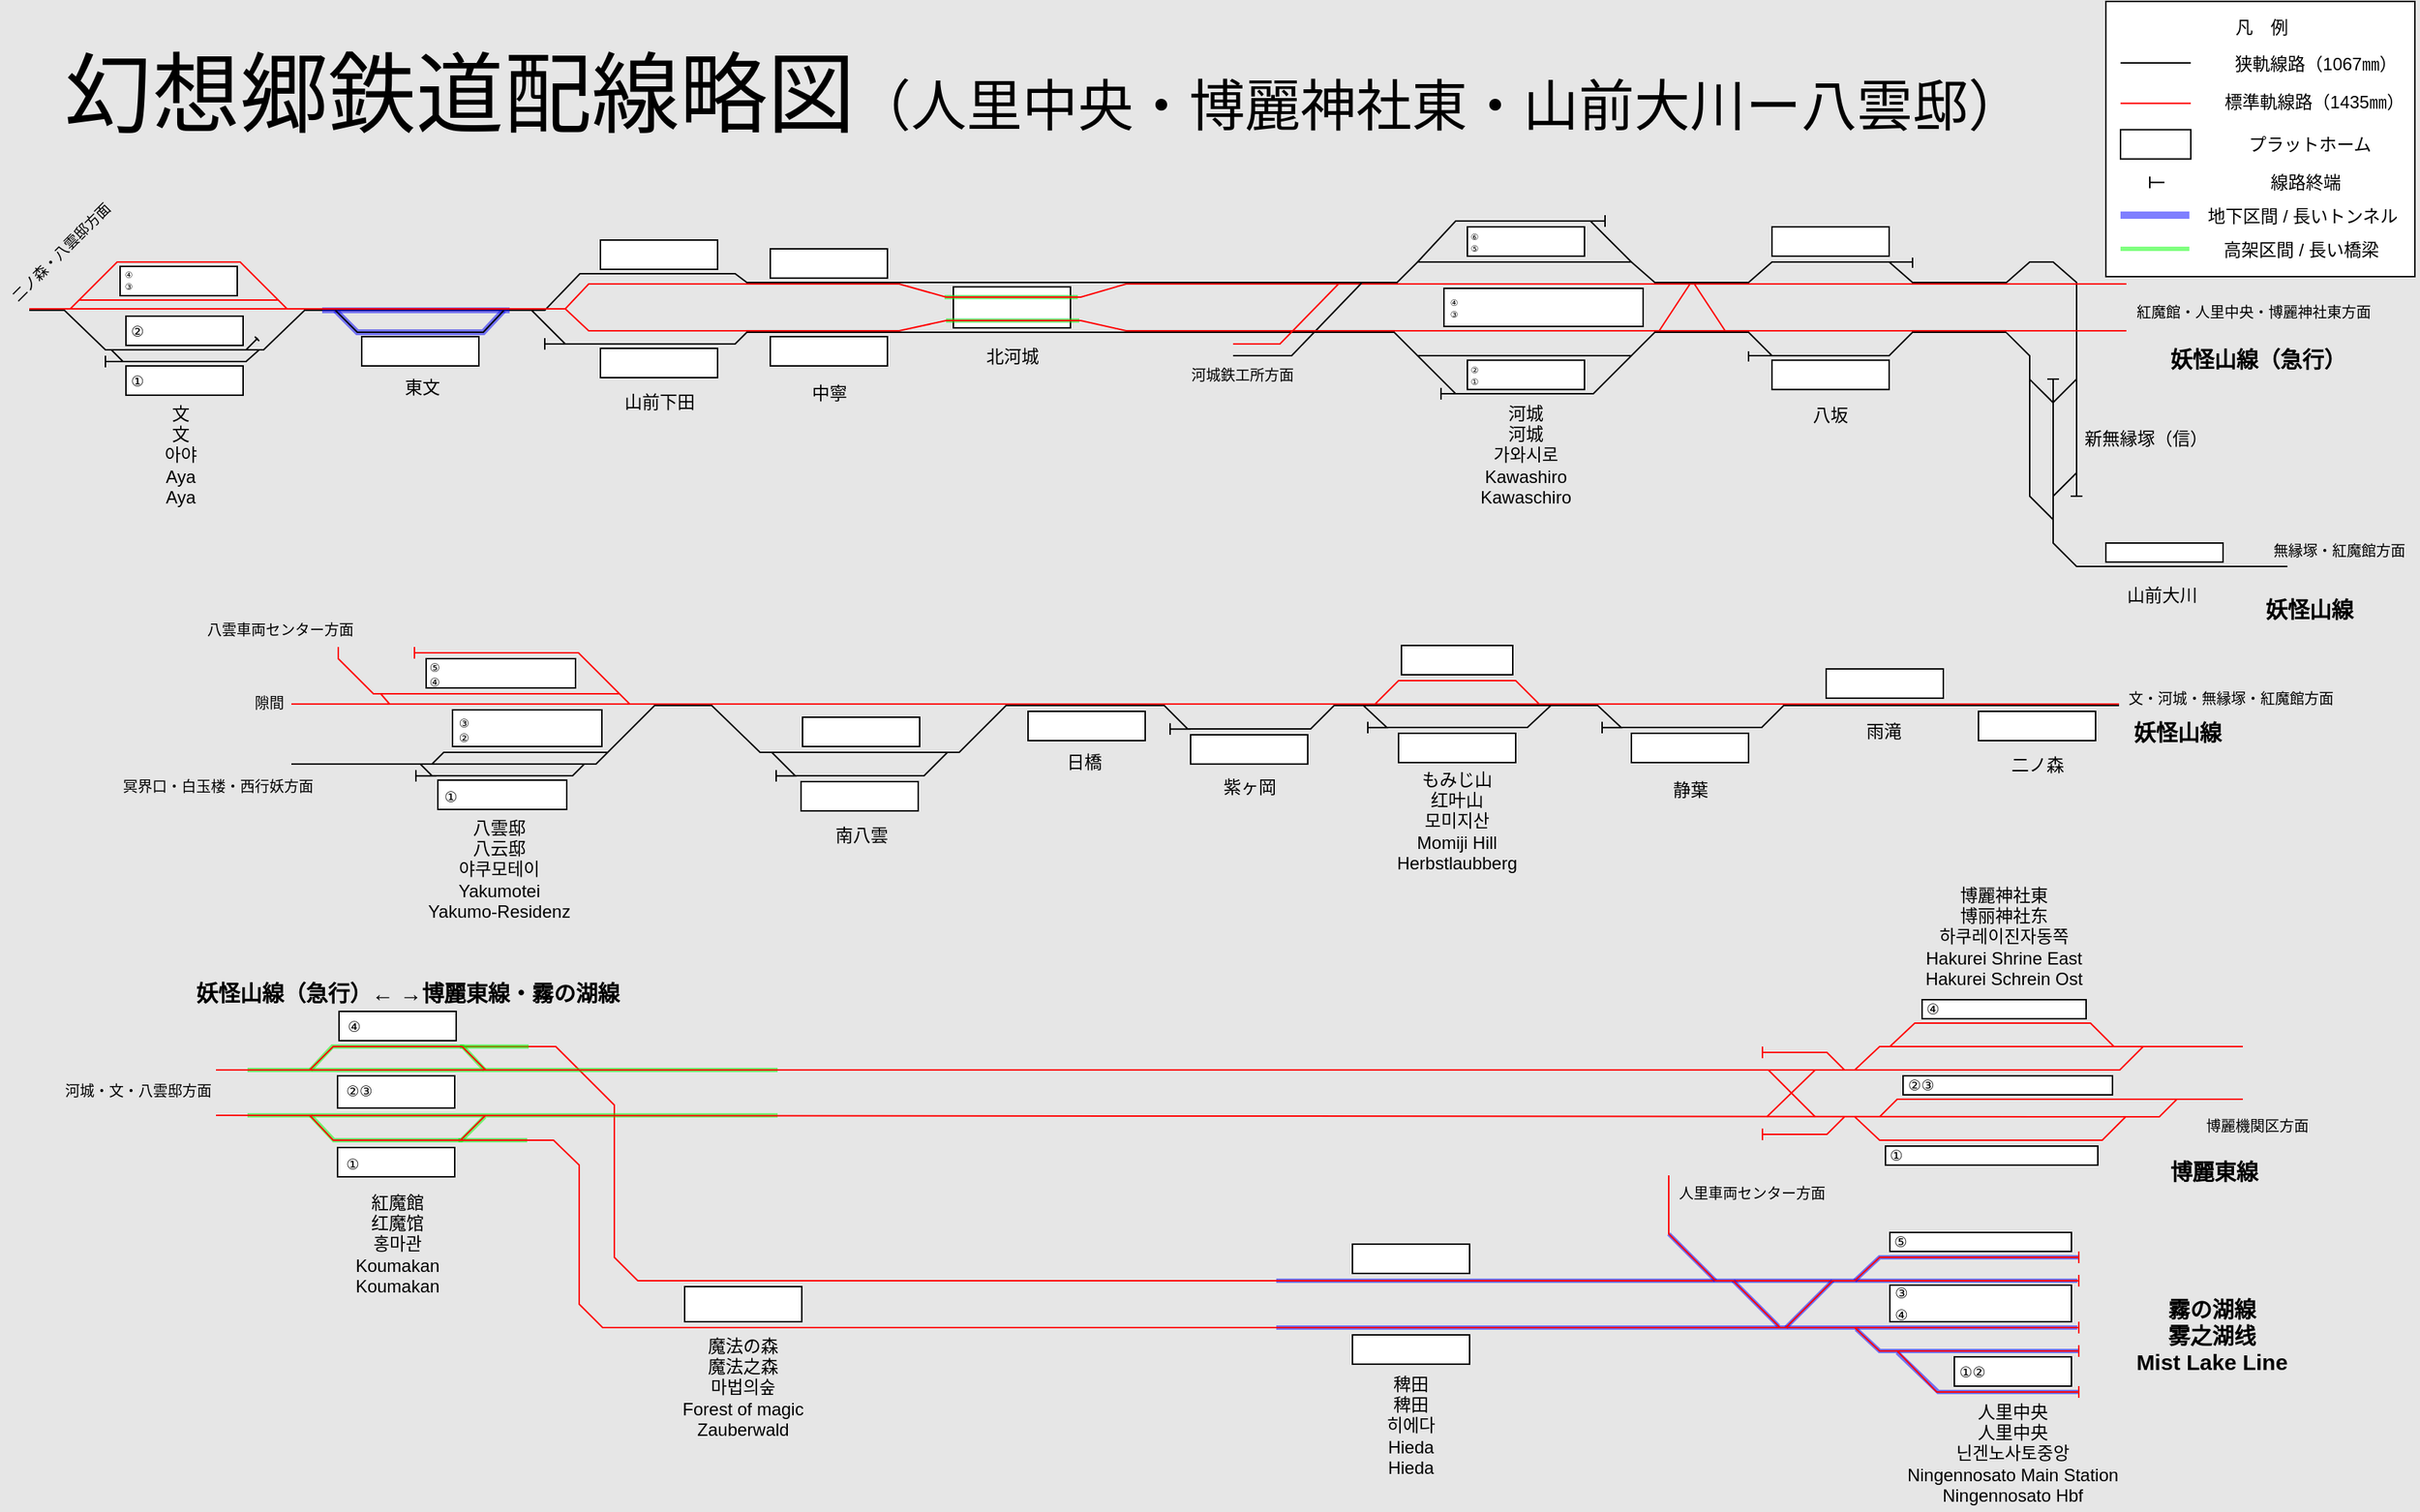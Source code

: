 <mxfile version="24.7.8">
  <diagram name="第 1 页" id="5KSprpMwUYVPSRvnmA9z">
    <mxGraphModel dx="882" dy="677" grid="1" gridSize="1" guides="1" tooltips="1" connect="1" arrows="1" fold="1" page="1" pageScale="1" pageWidth="1654" pageHeight="1169" background="#E6E6E6" math="0" shadow="0">
      <root>
        <mxCell id="0" />
        <mxCell id="1" parent="0" />
        <mxCell id="ypG7EEHyFPwTHZ53WkMA-55" value="" style="endArrow=none;html=1;rounded=0;strokeColor=#0000FF;opacity=50;strokeWidth=3;" parent="1" edge="1">
          <mxGeometry width="50" height="50" relative="1" as="geometry">
            <mxPoint x="871.51" y="880" as="sourcePoint" />
            <mxPoint x="1418.51" y="880" as="targetPoint" />
          </mxGeometry>
        </mxCell>
        <mxCell id="ypG7EEHyFPwTHZ53WkMA-11" value="" style="endArrow=none;html=1;rounded=0;strokeColor=#FF0000;" parent="1" edge="1">
          <mxGeometry width="50" height="50" relative="1" as="geometry">
            <mxPoint x="315.51" y="720" as="sourcePoint" />
            <mxPoint x="1419.51" y="880" as="targetPoint" />
            <Array as="points">
              <mxPoint x="379.51" y="720" />
              <mxPoint x="419.51" y="760" />
              <mxPoint x="419.51" y="864" />
              <mxPoint x="435.51" y="880" />
              <mxPoint x="547.51" y="880" />
            </Array>
          </mxGeometry>
        </mxCell>
        <mxCell id="ypG7EEHyFPwTHZ53WkMA-84" value="" style="endArrow=none;html=1;rounded=0;strokeWidth=3;opacity=50;strokeColor=#00FF00;" parent="1" edge="1">
          <mxGeometry width="50" height="50" relative="1" as="geometry">
            <mxPoint x="313" y="784" as="sourcePoint" />
            <mxPoint x="360" y="784" as="targetPoint" />
          </mxGeometry>
        </mxCell>
        <mxCell id="ypG7EEHyFPwTHZ53WkMA-81" value="" style="endArrow=none;html=1;rounded=0;strokeWidth=3;opacity=50;strokeColor=#00FF00;" parent="1" edge="1">
          <mxGeometry width="50" height="50" relative="1" as="geometry">
            <mxPoint x="212" y="767" as="sourcePoint" />
            <mxPoint x="331" y="768" as="targetPoint" />
            <Array as="points">
              <mxPoint x="228" y="784" />
              <mxPoint x="315" y="784" />
            </Array>
          </mxGeometry>
        </mxCell>
        <mxCell id="ypG7EEHyFPwTHZ53WkMA-83" value="" style="endArrow=none;html=1;rounded=0;strokeWidth=3;opacity=50;strokeColor=#00FF00;" parent="1" edge="1">
          <mxGeometry width="50" height="50" relative="1" as="geometry">
            <mxPoint x="314" y="720" as="sourcePoint" />
            <mxPoint x="361" y="720" as="targetPoint" />
          </mxGeometry>
        </mxCell>
        <mxCell id="ypG7EEHyFPwTHZ53WkMA-80" value="" style="endArrow=none;html=1;rounded=0;strokeWidth=3;opacity=50;strokeColor=#00FF00;" parent="1" edge="1">
          <mxGeometry width="50" height="50" relative="1" as="geometry">
            <mxPoint x="212" y="736" as="sourcePoint" />
            <mxPoint x="331" y="736" as="targetPoint" />
            <Array as="points">
              <mxPoint x="227" y="720" />
              <mxPoint x="316" y="720" />
            </Array>
          </mxGeometry>
        </mxCell>
        <mxCell id="ypG7EEHyFPwTHZ53WkMA-79" value="" style="endArrow=none;html=1;rounded=0;strokeWidth=3;opacity=50;strokeColor=#00FF00;" parent="1" edge="1">
          <mxGeometry width="50" height="50" relative="1" as="geometry">
            <mxPoint x="169" y="736" as="sourcePoint" />
            <mxPoint x="531" y="736" as="targetPoint" />
          </mxGeometry>
        </mxCell>
        <mxCell id="ypG7EEHyFPwTHZ53WkMA-78" value="" style="endArrow=none;html=1;rounded=0;strokeWidth=3;opacity=50;strokeColor=#00FF00;" parent="1" edge="1">
          <mxGeometry width="50" height="50" relative="1" as="geometry">
            <mxPoint x="169" y="767" as="sourcePoint" />
            <mxPoint x="531" y="767" as="targetPoint" />
          </mxGeometry>
        </mxCell>
        <mxCell id="ypG7EEHyFPwTHZ53WkMA-9" value="" style="rounded=0;whiteSpace=wrap;html=1;" parent="1" vertex="1">
          <mxGeometry x="230.513" y="789.003" width="80" height="20" as="geometry" />
        </mxCell>
        <mxCell id="ypG7EEHyFPwTHZ53WkMA-63" value="" style="endArrow=none;html=1;rounded=0;strokeColor=#0000FF;opacity=50;strokeWidth=3;" parent="1" edge="1">
          <mxGeometry width="50" height="50" relative="1" as="geometry">
            <mxPoint x="1251.51" y="880" as="sourcePoint" />
            <mxPoint x="1219.51" y="912" as="targetPoint" />
          </mxGeometry>
        </mxCell>
        <mxCell id="ypG7EEHyFPwTHZ53WkMA-62" value="" style="endArrow=none;html=1;rounded=0;strokeColor=#0000FF;opacity=50;strokeWidth=3;" parent="1" edge="1">
          <mxGeometry width="50" height="50" relative="1" as="geometry">
            <mxPoint x="1183.51" y="880" as="sourcePoint" />
            <mxPoint x="1214.51" y="911" as="targetPoint" />
          </mxGeometry>
        </mxCell>
        <mxCell id="ypG7EEHyFPwTHZ53WkMA-64" value="" style="endArrow=none;html=1;rounded=0;strokeColor=#0000FF;opacity=50;strokeWidth=3;" parent="1" edge="1">
          <mxGeometry width="50" height="50" relative="1" as="geometry">
            <mxPoint x="1139.51" y="848" as="sourcePoint" />
            <mxPoint x="1171.51" y="880" as="targetPoint" />
          </mxGeometry>
        </mxCell>
        <mxCell id="ypG7EEHyFPwTHZ53WkMA-59" value="" style="endArrow=none;html=1;rounded=0;strokeColor=#0000FF;opacity=50;strokeWidth=3;" parent="1" edge="1">
          <mxGeometry width="50" height="50" relative="1" as="geometry">
            <mxPoint x="1295.51" y="929" as="sourcePoint" />
            <mxPoint x="1419.51" y="956" as="targetPoint" />
            <Array as="points">
              <mxPoint x="1323.51" y="956" />
            </Array>
          </mxGeometry>
        </mxCell>
        <mxCell id="ypG7EEHyFPwTHZ53WkMA-58" value="" style="endArrow=none;html=1;rounded=0;strokeColor=#0000FF;opacity=50;strokeWidth=3;" parent="1" edge="1">
          <mxGeometry width="50" height="50" relative="1" as="geometry">
            <mxPoint x="1267.51" y="913" as="sourcePoint" />
            <mxPoint x="1419.51" y="928" as="targetPoint" />
            <Array as="points">
              <mxPoint x="1283.51" y="928" />
            </Array>
          </mxGeometry>
        </mxCell>
        <mxCell id="ypG7EEHyFPwTHZ53WkMA-56" value="" style="endArrow=none;html=1;rounded=0;strokeColor=#0000FF;opacity=50;strokeWidth=3;" parent="1" edge="1">
          <mxGeometry width="50" height="50" relative="1" as="geometry">
            <mxPoint x="871.51" y="912" as="sourcePoint" />
            <mxPoint x="1418.51" y="912" as="targetPoint" />
          </mxGeometry>
        </mxCell>
        <mxCell id="ypG7EEHyFPwTHZ53WkMA-57" value="" style="endArrow=none;html=1;rounded=0;strokeColor=#0000FF;opacity=50;strokeWidth=3;" parent="1" edge="1">
          <mxGeometry width="50" height="50" relative="1" as="geometry">
            <mxPoint x="1266.51" y="880" as="sourcePoint" />
            <mxPoint x="1419.51" y="864" as="targetPoint" />
            <Array as="points">
              <mxPoint x="1283.51" y="864" />
            </Array>
          </mxGeometry>
        </mxCell>
        <mxCell id="KtXsPofMgnDcvh5g8k0R-57" value="" style="rounded=0;whiteSpace=wrap;html=1;" parent="1" vertex="1">
          <mxGeometry x="1438" y="6" width="211" height="188" as="geometry" />
        </mxCell>
        <mxCell id="72b6C9pwPzfKn4SDCL0b-29" value="" style="endArrow=none;html=1;rounded=0;strokeColor=#0000FF;opacity=50;strokeWidth=4;" parent="1" edge="1">
          <mxGeometry width="50" height="50" relative="1" as="geometry">
            <mxPoint x="229" y="217" as="sourcePoint" />
            <mxPoint x="344" y="217" as="targetPoint" />
            <Array as="points">
              <mxPoint x="244" y="232" />
              <mxPoint x="330" y="232" />
            </Array>
          </mxGeometry>
        </mxCell>
        <mxCell id="EGFDkehEQVp23pimZ-VM-26" value="" style="endArrow=none;html=1;rounded=0;" parent="1" edge="1">
          <mxGeometry width="50" height="50" relative="1" as="geometry">
            <mxPoint x="363" y="217" as="sourcePoint" />
            <mxPoint x="1370" y="232" as="targetPoint" />
            <Array as="points">
              <mxPoint x="386" y="240" />
              <mxPoint x="502" y="240" />
              <mxPoint x="510" y="232" />
              <mxPoint x="952" y="232" />
              <mxPoint x="968" y="248" />
              <mxPoint x="994" y="248" />
              <mxPoint x="1114" y="248" />
              <mxPoint x="1130" y="232" />
              <mxPoint x="1194" y="232" />
              <mxPoint x="1210" y="248" />
              <mxPoint x="1290" y="248" />
              <mxPoint x="1306" y="232" />
            </Array>
          </mxGeometry>
        </mxCell>
        <mxCell id="EGFDkehEQVp23pimZ-VM-25" value="" style="endArrow=none;html=1;rounded=0;" parent="1" edge="1">
          <mxGeometry width="50" height="50" relative="1" as="geometry">
            <mxPoint x="20" y="217" as="sourcePoint" />
            <mxPoint x="1370" y="198" as="targetPoint" />
            <Array as="points">
              <mxPoint x="44" y="217" />
              <mxPoint x="72" y="244" />
              <mxPoint x="180" y="244" />
              <mxPoint x="208" y="217" />
              <mxPoint x="372" y="217" />
              <mxPoint x="396" y="192" />
              <mxPoint x="502" y="192" />
              <mxPoint x="510" y="198" />
              <mxPoint x="954" y="198" />
              <mxPoint x="968" y="184" />
              <mxPoint x="1114" y="184" />
              <mxPoint x="1130" y="198" />
              <mxPoint x="1194" y="198" />
              <mxPoint x="1210" y="184" />
              <mxPoint x="1290" y="184" />
              <mxPoint x="1306" y="198" />
            </Array>
          </mxGeometry>
        </mxCell>
        <mxCell id="EGFDkehEQVp23pimZ-VM-71" value="" style="rounded=0;whiteSpace=wrap;html=1;" parent="1" vertex="1">
          <mxGeometry x="1438" y="376" width="80" height="12.99" as="geometry" />
        </mxCell>
        <mxCell id="EGFDkehEQVp23pimZ-VM-72" value="" style="rounded=0;whiteSpace=wrap;html=1;" parent="1" vertex="1">
          <mxGeometry x="1210" y="160" width="80" height="20" as="geometry" />
        </mxCell>
        <mxCell id="EGFDkehEQVp23pimZ-VM-74" value="" style="rounded=0;whiteSpace=wrap;html=1;" parent="1" vertex="1">
          <mxGeometry x="410.002" y="243.003" width="80" height="20" as="geometry" />
        </mxCell>
        <mxCell id="EGFDkehEQVp23pimZ-VM-75" value="" style="rounded=0;whiteSpace=wrap;html=1;" parent="1" vertex="1">
          <mxGeometry x="526.002" y="175.003" width="80" height="20" as="geometry" />
        </mxCell>
        <mxCell id="EGFDkehEQVp23pimZ-VM-76" value="" style="rounded=0;whiteSpace=wrap;html=1;" parent="1" vertex="1">
          <mxGeometry x="526.005" y="234.995" width="80" height="20" as="geometry" />
        </mxCell>
        <mxCell id="EGFDkehEQVp23pimZ-VM-77" value="" style="rounded=0;whiteSpace=wrap;html=1;" parent="1" vertex="1">
          <mxGeometry x="651" y="201" width="80" height="28" as="geometry" />
        </mxCell>
        <mxCell id="EGFDkehEQVp23pimZ-VM-109" value="山前大川" style="text;strokeColor=none;align=center;fillColor=none;html=1;verticalAlign=middle;whiteSpace=wrap;rounded=0;" parent="1" vertex="1">
          <mxGeometry x="1439" y="397" width="75" height="30" as="geometry" />
        </mxCell>
        <mxCell id="EGFDkehEQVp23pimZ-VM-111" value="八坂" style="text;strokeColor=none;align=center;fillColor=none;html=1;verticalAlign=middle;whiteSpace=wrap;rounded=0;" parent="1" vertex="1">
          <mxGeometry x="1220.004" y="273.996" width="60" height="30" as="geometry" />
        </mxCell>
        <mxCell id="EGFDkehEQVp23pimZ-VM-117" value="&lt;font style=&quot;font-size: 10px;&quot;&gt;無縁塚・紅魔館方面&lt;/font&gt;" style="text;strokeColor=none;align=center;fillColor=none;html=1;verticalAlign=middle;whiteSpace=wrap;rounded=0;" parent="1" vertex="1">
          <mxGeometry x="1549" y="374" width="97" height="14" as="geometry" />
        </mxCell>
        <mxCell id="EGFDkehEQVp23pimZ-VM-120" value="&lt;font style=&quot;&quot;&gt;&lt;font style=&quot;font-size: 60px;&quot;&gt;幻想郷鉄道&lt;/font&gt;&lt;font style=&quot;&quot;&gt;&lt;font style=&quot;font-size: 60px;&quot;&gt;配&lt;/font&gt;&lt;span style=&quot;font-size: 60px;&quot;&gt;線略図&lt;/span&gt;&lt;font style=&quot;font-size: 38px;&quot;&gt;（人里中央・博麗神社東・山前大川ー八雲邸）&lt;/font&gt;&lt;/font&gt;&lt;/font&gt;" style="text;strokeColor=none;align=left;fillColor=none;html=1;verticalAlign=middle;whiteSpace=wrap;rounded=0;" parent="1" vertex="1">
          <mxGeometry x="41.51" y="22" width="1477.49" height="96" as="geometry" />
        </mxCell>
        <mxCell id="-fVv7rPrCd2kUO5Vlaj1-45" value="&lt;span style=&quot;font-size: 15px;&quot;&gt;&lt;b&gt;妖怪山線（急行）&lt;/b&gt;&lt;/span&gt;" style="text;strokeColor=none;align=center;fillColor=none;html=1;verticalAlign=middle;whiteSpace=wrap;rounded=0;" parent="1" vertex="1">
          <mxGeometry x="1447" y="241" width="190" height="17.89" as="geometry" />
        </mxCell>
        <mxCell id="JexUMbqz_i8q1vHDtlvt-4" value="" style="rounded=0;whiteSpace=wrap;html=1;" parent="1" vertex="1">
          <mxGeometry x="1001.999" y="251.11" width="80" height="20" as="geometry" />
        </mxCell>
        <mxCell id="JexUMbqz_i8q1vHDtlvt-5" value="" style="rounded=0;whiteSpace=wrap;html=1;" parent="1" vertex="1">
          <mxGeometry x="986" y="202" width="136" height="26" as="geometry" />
        </mxCell>
        <mxCell id="JexUMbqz_i8q1vHDtlvt-8" value="中寧" style="text;strokeColor=none;align=center;fillColor=none;html=1;verticalAlign=middle;whiteSpace=wrap;rounded=0;" parent="1" vertex="1">
          <mxGeometry x="529.507" y="258.997" width="72.99" height="30" as="geometry" />
        </mxCell>
        <mxCell id="JexUMbqz_i8q1vHDtlvt-9" value="北河城" style="text;html=1;align=center;verticalAlign=middle;resizable=0;points=[];autosize=1;strokeColor=none;fillColor=none;" parent="1" vertex="1">
          <mxGeometry x="663.5" y="235" width="55" height="27" as="geometry" />
        </mxCell>
        <mxCell id="JexUMbqz_i8q1vHDtlvt-10" value="" style="endArrow=none;html=1;rounded=0;strokeColor=#0000FF;opacity=50;strokeWidth=4;" parent="1" edge="1">
          <mxGeometry width="50" height="50" relative="1" as="geometry">
            <mxPoint x="220" y="217" as="sourcePoint" />
            <mxPoint x="347.997" y="216.997" as="targetPoint" />
          </mxGeometry>
        </mxCell>
        <mxCell id="JexUMbqz_i8q1vHDtlvt-30" value="" style="endArrow=none;html=1;rounded=0;strokeWidth=3;opacity=50;strokeColor=#00FF00;" parent="1" edge="1">
          <mxGeometry width="50" height="50" relative="1" as="geometry">
            <mxPoint x="645" y="208.0" as="sourcePoint" />
            <mxPoint x="736" y="208" as="targetPoint" />
          </mxGeometry>
        </mxCell>
        <mxCell id="MQCNvjB19mM8f6MObw2a-3" value="" style="endArrow=none;html=1;rounded=0;" parent="1" edge="1">
          <mxGeometry width="50" height="50" relative="1" as="geometry">
            <mxPoint x="1402" y="360" as="sourcePoint" />
            <mxPoint x="1370" y="232.2" as="targetPoint" />
            <Array as="points">
              <mxPoint x="1386" y="344" />
              <mxPoint x="1386" y="248.1" />
            </Array>
          </mxGeometry>
        </mxCell>
        <mxCell id="MQCNvjB19mM8f6MObw2a-4" value="" style="endArrow=none;html=1;rounded=0;" parent="1" edge="1">
          <mxGeometry width="50" height="50" relative="1" as="geometry">
            <mxPoint x="1402" y="344" as="sourcePoint" />
            <mxPoint x="1370" y="198.1" as="targetPoint" />
            <Array as="points">
              <mxPoint x="1418" y="328" />
              <mxPoint x="1418" y="198" />
              <mxPoint x="1402" y="184" />
              <mxPoint x="1386" y="184" />
            </Array>
          </mxGeometry>
        </mxCell>
        <mxCell id="MQCNvjB19mM8f6MObw2a-5" value="" style="endArrow=none;html=1;rounded=0;" parent="1" edge="1">
          <mxGeometry width="50" height="50" relative="1" as="geometry">
            <mxPoint x="1562" y="392" as="sourcePoint" />
            <mxPoint x="1402" y="264" as="targetPoint" />
            <Array as="points">
              <mxPoint x="1418" y="392" />
              <mxPoint x="1402" y="376" />
            </Array>
          </mxGeometry>
        </mxCell>
        <mxCell id="MQCNvjB19mM8f6MObw2a-6" value="" style="endArrow=none;html=1;rounded=0;" parent="1" edge="1">
          <mxGeometry width="50" height="50" relative="1" as="geometry">
            <mxPoint x="1402" y="280.1" as="sourcePoint" />
            <mxPoint x="1386" y="264.2" as="targetPoint" />
          </mxGeometry>
        </mxCell>
        <mxCell id="MQCNvjB19mM8f6MObw2a-7" value="" style="endArrow=none;html=1;rounded=0;" parent="1" edge="1">
          <mxGeometry width="50" height="50" relative="1" as="geometry">
            <mxPoint x="1402" y="280" as="sourcePoint" />
            <mxPoint x="1418" y="264" as="targetPoint" />
          </mxGeometry>
        </mxCell>
        <mxCell id="MQCNvjB19mM8f6MObw2a-8" value="" style="endArrow=none;html=1;rounded=0;" parent="1" edge="1">
          <mxGeometry width="50" height="50" relative="1" as="geometry">
            <mxPoint x="1406" y="264" as="sourcePoint" />
            <mxPoint x="1398" y="264" as="targetPoint" />
          </mxGeometry>
        </mxCell>
        <mxCell id="MQCNvjB19mM8f6MObw2a-9" value="" style="endArrow=none;html=1;rounded=0;" parent="1" edge="1">
          <mxGeometry width="50" height="50" relative="1" as="geometry">
            <mxPoint x="1418" y="344" as="sourcePoint" />
            <mxPoint x="1418" y="328" as="targetPoint" />
          </mxGeometry>
        </mxCell>
        <mxCell id="MQCNvjB19mM8f6MObw2a-10" value="" style="endArrow=none;html=1;rounded=0;" parent="1" edge="1">
          <mxGeometry width="50" height="50" relative="1" as="geometry">
            <mxPoint x="1414" y="344" as="sourcePoint" />
            <mxPoint x="1422" y="344" as="targetPoint" />
          </mxGeometry>
        </mxCell>
        <mxCell id="MQCNvjB19mM8f6MObw2a-13" value="" style="endArrow=none;html=1;rounded=0;strokeColor=#FF0000;strokeWidth=1;" parent="1" edge="1">
          <mxGeometry width="50" height="50" relative="1" as="geometry">
            <mxPoint x="20" y="216" as="sourcePoint" />
            <mxPoint x="1452" y="199" as="targetPoint" />
            <Array as="points">
              <mxPoint x="216" y="216" />
              <mxPoint x="386" y="216" />
              <mxPoint x="402" y="199" />
              <mxPoint x="614" y="199" />
              <mxPoint x="646" y="208" />
              <mxPoint x="738" y="208" />
              <mxPoint x="769" y="199" />
            </Array>
          </mxGeometry>
        </mxCell>
        <mxCell id="MQCNvjB19mM8f6MObw2a-14" value="&lt;span style=&quot;font-size: 15px;&quot;&gt;&lt;b&gt;妖怪山線&lt;/b&gt;&lt;/span&gt;" style="text;strokeColor=none;align=center;fillColor=none;html=1;verticalAlign=middle;whiteSpace=wrap;rounded=0;" parent="1" vertex="1">
          <mxGeometry x="1546" y="412" width="62" height="17.89" as="geometry" />
        </mxCell>
        <mxCell id="MQCNvjB19mM8f6MObw2a-15" value="" style="rounded=0;whiteSpace=wrap;html=1;" parent="1" vertex="1">
          <mxGeometry x="1210" y="251.11" width="80" height="20" as="geometry" />
        </mxCell>
        <mxCell id="MQCNvjB19mM8f6MObw2a-16" value="" style="endArrow=none;html=1;rounded=0;strokeColor=#FF0000;" parent="1" edge="1">
          <mxGeometry width="50" height="50" relative="1" as="geometry">
            <mxPoint x="1133" y="231" as="sourcePoint" />
            <mxPoint x="1154" y="199" as="targetPoint" />
          </mxGeometry>
        </mxCell>
        <mxCell id="MQCNvjB19mM8f6MObw2a-17" value="" style="endArrow=none;html=1;rounded=0;strokeColor=#FF0000;" parent="1" edge="1">
          <mxGeometry width="50" height="50" relative="1" as="geometry">
            <mxPoint x="1178" y="231" as="sourcePoint" />
            <mxPoint x="1157" y="199" as="targetPoint" />
          </mxGeometry>
        </mxCell>
        <mxCell id="MQCNvjB19mM8f6MObw2a-19" value="" style="endArrow=none;html=1;rounded=0;" parent="1" edge="1">
          <mxGeometry width="50" height="50" relative="1" as="geometry">
            <mxPoint x="968" y="248" as="sourcePoint" />
            <mxPoint x="1114" y="248" as="targetPoint" />
            <Array as="points">
              <mxPoint x="994" y="274" />
              <mxPoint x="1088" y="274" />
            </Array>
          </mxGeometry>
        </mxCell>
        <mxCell id="MQCNvjB19mM8f6MObw2a-18" value="" style="rounded=0;whiteSpace=wrap;html=1;" parent="1" vertex="1">
          <mxGeometry x="1001.999" y="160.0" width="80" height="20" as="geometry" />
        </mxCell>
        <mxCell id="MQCNvjB19mM8f6MObw2a-20" value="" style="endArrow=none;html=1;rounded=0;" parent="1" edge="1">
          <mxGeometry width="50" height="50" relative="1" as="geometry">
            <mxPoint x="968" y="184" as="sourcePoint" />
            <mxPoint x="1114" y="184" as="targetPoint" />
            <Array as="points">
              <mxPoint x="994" y="156" />
              <mxPoint x="1086" y="156" />
            </Array>
          </mxGeometry>
        </mxCell>
        <mxCell id="MQCNvjB19mM8f6MObw2a-21" value="" style="endArrow=none;html=1;rounded=0;" parent="1" edge="1">
          <mxGeometry width="50" height="50" relative="1" as="geometry">
            <mxPoint x="842" y="248" as="sourcePoint" />
            <mxPoint x="930" y="198.1" as="targetPoint" />
            <Array as="points">
              <mxPoint x="882" y="248" />
            </Array>
          </mxGeometry>
        </mxCell>
        <mxCell id="MQCNvjB19mM8f6MObw2a-22" value="" style="endArrow=none;html=1;rounded=0;strokeColor=#FF0000;" parent="1" edge="1">
          <mxGeometry width="50" height="50" relative="1" as="geometry">
            <mxPoint x="842" y="240" as="sourcePoint" />
            <mxPoint x="914" y="199" as="targetPoint" />
            <Array as="points">
              <mxPoint x="866" y="240" />
              <mxPoint x="874" y="240" />
            </Array>
          </mxGeometry>
        </mxCell>
        <mxCell id="MQCNvjB19mM8f6MObw2a-24" value="" style="endArrow=none;html=1;rounded=0;" parent="1" edge="1">
          <mxGeometry width="50" height="50" relative="1" as="geometry">
            <mxPoint x="1194" y="248" as="sourcePoint" />
            <mxPoint x="1210" y="248" as="targetPoint" />
          </mxGeometry>
        </mxCell>
        <mxCell id="MQCNvjB19mM8f6MObw2a-25" value="" style="endArrow=none;html=1;rounded=0;" parent="1" edge="1">
          <mxGeometry width="50" height="50" relative="1" as="geometry">
            <mxPoint x="1290" y="184" as="sourcePoint" />
            <mxPoint x="1306" y="184" as="targetPoint" />
          </mxGeometry>
        </mxCell>
        <mxCell id="MQCNvjB19mM8f6MObw2a-26" value="" style="endArrow=none;html=1;rounded=0;" parent="1" edge="1">
          <mxGeometry width="50" height="50" relative="1" as="geometry">
            <mxPoint x="1194" y="252" as="sourcePoint" />
            <mxPoint x="1194" y="245" as="targetPoint" />
          </mxGeometry>
        </mxCell>
        <mxCell id="MQCNvjB19mM8f6MObw2a-27" value="" style="endArrow=none;html=1;rounded=0;" parent="1" edge="1">
          <mxGeometry width="50" height="50" relative="1" as="geometry">
            <mxPoint x="1306" y="188" as="sourcePoint" />
            <mxPoint x="1306" y="181" as="targetPoint" />
          </mxGeometry>
        </mxCell>
        <mxCell id="MQCNvjB19mM8f6MObw2a-29" value="" style="rounded=0;whiteSpace=wrap;html=1;" parent="1" vertex="1">
          <mxGeometry x="410.002" y="169.003" width="80" height="20" as="geometry" />
        </mxCell>
        <mxCell id="MQCNvjB19mM8f6MObw2a-30" value="" style="endArrow=none;html=1;rounded=0;strokeWidth=3;opacity=50;strokeColor=#00FF00;" parent="1" edge="1">
          <mxGeometry width="50" height="50" relative="1" as="geometry">
            <mxPoint x="646" y="224.0" as="sourcePoint" />
            <mxPoint x="737" y="224" as="targetPoint" />
          </mxGeometry>
        </mxCell>
        <mxCell id="MQCNvjB19mM8f6MObw2a-12" value="" style="endArrow=none;html=1;rounded=0;strokeColor=#FF0000;strokeWidth=1;" parent="1" edge="1">
          <mxGeometry width="50" height="50" relative="1" as="geometry">
            <mxPoint x="386" y="216" as="sourcePoint" />
            <mxPoint x="1452" y="231" as="targetPoint" />
            <Array as="points">
              <mxPoint x="402" y="231" />
              <mxPoint x="614" y="231" />
              <mxPoint x="646" y="224" />
              <mxPoint x="738" y="224" />
              <mxPoint x="769" y="231" />
            </Array>
          </mxGeometry>
        </mxCell>
        <mxCell id="72b6C9pwPzfKn4SDCL0b-1" value="河城&lt;div&gt;河城&lt;/div&gt;&lt;div&gt;가와시로&lt;br&gt;&lt;/div&gt;&lt;div&gt;Kawashiro&lt;/div&gt;&lt;div&gt;Kawaschiro&lt;/div&gt;" style="text;strokeColor=none;align=center;fillColor=none;html=1;verticalAlign=middle;whiteSpace=wrap;rounded=0;" parent="1" vertex="1">
          <mxGeometry x="1012" y="277" width="60" height="78" as="geometry" />
        </mxCell>
        <mxCell id="72b6C9pwPzfKn4SDCL0b-2" value="&lt;font style=&quot;font-size: 10px;&quot;&gt;河城鉄工所方面&lt;/font&gt;" style="text;strokeColor=none;align=center;fillColor=none;html=1;verticalAlign=middle;whiteSpace=wrap;rounded=0;" parent="1" vertex="1">
          <mxGeometry x="809" y="254" width="79" height="14" as="geometry" />
        </mxCell>
        <mxCell id="72b6C9pwPzfKn4SDCL0b-3" value="山前下田" style="text;strokeColor=none;align=center;fillColor=none;html=1;verticalAlign=middle;whiteSpace=wrap;rounded=0;" parent="1" vertex="1">
          <mxGeometry x="413.507" y="264.997" width="72.99" height="30" as="geometry" />
        </mxCell>
        <mxCell id="EGFDkehEQVp23pimZ-VM-124" value="&lt;span style=&quot;font-size: 6px;&quot;&gt;④&lt;/span&gt;&lt;br&gt;&lt;div style=&quot;font-size: 6px;&quot;&gt;③&lt;/div&gt;" style="text;strokeColor=none;align=center;fillColor=none;html=1;verticalAlign=middle;whiteSpace=wrap;rounded=0;" parent="1" vertex="1">
          <mxGeometry x="989" y="205" width="8" height="16" as="geometry" />
        </mxCell>
        <mxCell id="72b6C9pwPzfKn4SDCL0b-5" value="&lt;span style=&quot;font-size: 6px;&quot;&gt;⑥&lt;/span&gt;&lt;br&gt;&lt;div style=&quot;font-size: 6px;&quot;&gt;⑤&lt;/div&gt;" style="text;strokeColor=none;align=center;fillColor=none;html=1;verticalAlign=middle;whiteSpace=wrap;rounded=0;" parent="1" vertex="1">
          <mxGeometry x="1003" y="160" width="8" height="16" as="geometry" />
        </mxCell>
        <mxCell id="72b6C9pwPzfKn4SDCL0b-6" value="&lt;span style=&quot;font-size: 6px;&quot;&gt;②&lt;/span&gt;&lt;div&gt;&lt;div style=&quot;font-size: 6px;&quot;&gt;①&lt;/div&gt;&lt;/div&gt;" style="text;strokeColor=none;align=center;fillColor=none;html=1;verticalAlign=middle;whiteSpace=wrap;rounded=0;" parent="1" vertex="1">
          <mxGeometry x="1003" y="251.11" width="8" height="16" as="geometry" />
        </mxCell>
        <mxCell id="72b6C9pwPzfKn4SDCL0b-7" value="新無縁塚（信）" style="text;strokeColor=none;align=center;fillColor=none;html=1;verticalAlign=middle;whiteSpace=wrap;rounded=0;" parent="1" vertex="1">
          <mxGeometry x="1419" y="290" width="93" height="30" as="geometry" />
        </mxCell>
        <mxCell id="72b6C9pwPzfKn4SDCL0b-8" value="凡　例" style="text;html=1;align=center;verticalAlign=middle;resizable=0;points=[];autosize=1;strokeColor=none;fillColor=none;" parent="1" vertex="1">
          <mxGeometry x="1516" y="10" width="55" height="27" as="geometry" />
        </mxCell>
        <mxCell id="72b6C9pwPzfKn4SDCL0b-9" value="" style="endArrow=none;html=1;rounded=0;" parent="1" edge="1">
          <mxGeometry width="50" height="50" relative="1" as="geometry">
            <mxPoint x="1086" y="156" as="sourcePoint" />
            <mxPoint x="1096" y="156" as="targetPoint" />
          </mxGeometry>
        </mxCell>
        <mxCell id="72b6C9pwPzfKn4SDCL0b-10" value="" style="endArrow=none;html=1;rounded=0;" parent="1" edge="1">
          <mxGeometry width="50" height="50" relative="1" as="geometry">
            <mxPoint x="1096" y="160" as="sourcePoint" />
            <mxPoint x="1096" y="152" as="targetPoint" />
          </mxGeometry>
        </mxCell>
        <mxCell id="72b6C9pwPzfKn4SDCL0b-11" value="" style="endArrow=none;html=1;rounded=0;" parent="1" edge="1">
          <mxGeometry width="50" height="50" relative="1" as="geometry">
            <mxPoint x="984" y="274" as="sourcePoint" />
            <mxPoint x="994" y="274" as="targetPoint" />
          </mxGeometry>
        </mxCell>
        <mxCell id="72b6C9pwPzfKn4SDCL0b-12" value="" style="endArrow=none;html=1;rounded=0;" parent="1" edge="1">
          <mxGeometry width="50" height="50" relative="1" as="geometry">
            <mxPoint x="984" y="278" as="sourcePoint" />
            <mxPoint x="984" y="270" as="targetPoint" />
          </mxGeometry>
        </mxCell>
        <mxCell id="72b6C9pwPzfKn4SDCL0b-13" value="" style="endArrow=none;html=1;rounded=0;" parent="1" edge="1">
          <mxGeometry width="50" height="50" relative="1" as="geometry">
            <mxPoint x="372" y="240" as="sourcePoint" />
            <mxPoint x="386" y="240" as="targetPoint" />
          </mxGeometry>
        </mxCell>
        <mxCell id="72b6C9pwPzfKn4SDCL0b-14" value="" style="endArrow=none;html=1;rounded=0;" parent="1" edge="1">
          <mxGeometry width="50" height="50" relative="1" as="geometry">
            <mxPoint x="372" y="243.89" as="sourcePoint" />
            <mxPoint x="372" y="236" as="targetPoint" />
          </mxGeometry>
        </mxCell>
        <mxCell id="72b6C9pwPzfKn4SDCL0b-15" value="" style="endArrow=none;html=1;rounded=0;" parent="1" edge="1">
          <mxGeometry width="50" height="50" relative="1" as="geometry">
            <mxPoint x="229" y="217" as="sourcePoint" />
            <mxPoint x="344" y="217.11" as="targetPoint" />
            <Array as="points">
              <mxPoint x="244" y="232" />
              <mxPoint x="330" y="232" />
            </Array>
          </mxGeometry>
        </mxCell>
        <mxCell id="72b6C9pwPzfKn4SDCL0b-16" value="" style="rounded=0;whiteSpace=wrap;html=1;" parent="1" vertex="1">
          <mxGeometry x="247.002" y="235.003" width="80" height="20" as="geometry" />
        </mxCell>
        <mxCell id="72b6C9pwPzfKn4SDCL0b-17" value="" style="rounded=0;whiteSpace=wrap;html=1;" parent="1" vertex="1">
          <mxGeometry x="86.002" y="221.003" width="80" height="20" as="geometry" />
        </mxCell>
        <mxCell id="72b6C9pwPzfKn4SDCL0b-18" value="" style="endArrow=none;html=1;rounded=0;" parent="1" edge="1">
          <mxGeometry width="50" height="50" relative="1" as="geometry">
            <mxPoint x="72" y="252" as="sourcePoint" />
            <mxPoint x="177" y="244" as="targetPoint" />
            <Array as="points">
              <mxPoint x="168" y="252" />
            </Array>
          </mxGeometry>
        </mxCell>
        <mxCell id="72b6C9pwPzfKn4SDCL0b-19" value="" style="rounded=0;whiteSpace=wrap;html=1;" parent="1" vertex="1">
          <mxGeometry x="86.002" y="255.003" width="80" height="20" as="geometry" />
        </mxCell>
        <mxCell id="72b6C9pwPzfKn4SDCL0b-22" value="" style="endArrow=none;html=1;rounded=0;" parent="1" edge="1">
          <mxGeometry width="50" height="50" relative="1" as="geometry">
            <mxPoint x="76" y="244" as="sourcePoint" />
            <mxPoint x="84" y="252" as="targetPoint" />
          </mxGeometry>
        </mxCell>
        <mxCell id="72b6C9pwPzfKn4SDCL0b-23" value="" style="endArrow=none;html=1;rounded=0;" parent="1" edge="1">
          <mxGeometry width="50" height="50" relative="1" as="geometry">
            <mxPoint x="72" y="256" as="sourcePoint" />
            <mxPoint x="72" y="248" as="targetPoint" />
          </mxGeometry>
        </mxCell>
        <mxCell id="72b6C9pwPzfKn4SDCL0b-24" value="" style="endArrow=none;html=1;rounded=0;" parent="1" edge="1">
          <mxGeometry width="50" height="50" relative="1" as="geometry">
            <mxPoint x="168" y="244" as="sourcePoint" />
            <mxPoint x="176" y="236" as="targetPoint" />
          </mxGeometry>
        </mxCell>
        <mxCell id="72b6C9pwPzfKn4SDCL0b-25" value="" style="endArrow=none;html=1;rounded=0;" parent="1" edge="1">
          <mxGeometry width="50" height="50" relative="1" as="geometry">
            <mxPoint x="177" y="238" as="sourcePoint" />
            <mxPoint x="174" y="235" as="targetPoint" />
          </mxGeometry>
        </mxCell>
        <mxCell id="72b6C9pwPzfKn4SDCL0b-26" value="" style="endArrow=none;html=1;rounded=0;strokeColor=#FF0000;" parent="1" edge="1">
          <mxGeometry width="50" height="50" relative="1" as="geometry">
            <mxPoint x="48" y="216" as="sourcePoint" />
            <mxPoint x="196" y="216" as="targetPoint" />
            <Array as="points">
              <mxPoint x="80" y="184" />
              <mxPoint x="164" y="184" />
            </Array>
          </mxGeometry>
        </mxCell>
        <mxCell id="72b6C9pwPzfKn4SDCL0b-27" value="" style="rounded=0;whiteSpace=wrap;html=1;" parent="1" vertex="1">
          <mxGeometry x="82.002" y="187.003" width="80" height="20" as="geometry" />
        </mxCell>
        <mxCell id="72b6C9pwPzfKn4SDCL0b-28" value="" style="endArrow=none;html=1;rounded=0;strokeColor=#FF0000;" parent="1" edge="1">
          <mxGeometry width="50" height="50" relative="1" as="geometry">
            <mxPoint x="54" y="210" as="sourcePoint" />
            <mxPoint x="190" y="210" as="targetPoint" />
          </mxGeometry>
        </mxCell>
        <mxCell id="72b6C9pwPzfKn4SDCL0b-30" value="東文" style="text;strokeColor=none;align=center;fillColor=none;html=1;verticalAlign=middle;whiteSpace=wrap;rounded=0;" parent="1" vertex="1">
          <mxGeometry x="251.997" y="255.007" width="72.99" height="30" as="geometry" />
        </mxCell>
        <mxCell id="72b6C9pwPzfKn4SDCL0b-31" value="文&lt;div&gt;文&lt;/div&gt;&lt;div&gt;아야&lt;br&gt;&lt;/div&gt;&lt;div&gt;Aya&lt;/div&gt;&lt;div&gt;Aya&lt;/div&gt;" style="text;strokeColor=none;align=center;fillColor=none;html=1;verticalAlign=middle;whiteSpace=wrap;rounded=0;" parent="1" vertex="1">
          <mxGeometry x="87" y="277" width="72.99" height="77" as="geometry" />
        </mxCell>
        <mxCell id="72b6C9pwPzfKn4SDCL0b-32" value="&lt;span style=&quot;font-size: 6px;&quot;&gt;④&lt;/span&gt;&lt;br&gt;&lt;div style=&quot;font-size: 6px;&quot;&gt;③&lt;/div&gt;" style="text;strokeColor=none;align=center;fillColor=none;html=1;verticalAlign=middle;whiteSpace=wrap;rounded=0;" parent="1" vertex="1">
          <mxGeometry x="84" y="186" width="8" height="16" as="geometry" />
        </mxCell>
        <mxCell id="72b6C9pwPzfKn4SDCL0b-33" value="&lt;font style=&quot;font-size: 10px;&quot;&gt;②&lt;/font&gt;&lt;span style=&quot;color: rgba(0, 0, 0, 0); font-family: monospace; font-size: 0px; text-align: start; text-wrap: nowrap;&quot;&gt;%3CmxGraphModel%3E%3Croot%3E%3CmxCell%20id%3D%220%22%2F%3E%3CmxCell%20id%3D%221%22%20parent%3D%220%22%2F%3E%3CmxCell%20id%3D%222%22%20value%3D%22%26lt%3Bspan%20style%3D%26quot%3Bfont-size%3A%206px%3B%26quot%3B%26gt%3B%E2%91%A3%26lt%3B%2Fspan%26gt%3B%26lt%3Bbr%26gt%3B%26lt%3Bdiv%20style%3D%26quot%3Bfont-size%3A%206px%3B%26quot%3B%26gt%3B%E2%91%A2%26lt%3B%2Fdiv%26gt%3B%22%20style%3D%22text%3BstrokeColor%3Dnone%3Balign%3Dcenter%3BfillColor%3Dnone%3Bhtml%3D1%3BverticalAlign%3Dmiddle%3BwhiteSpace%3Dwrap%3Brounded%3D0%3B%22%20vertex%3D%221%22%20parent%3D%221%22%3E%3CmxGeometry%20x%3D%2284%22%20y%3D%22186%22%20width%3D%228%22%20height%3D%2216%22%20as%3D%22geometry%22%2F%3E%3C%2FmxCell%3E%3C%2Froot%3E%3C%2FmxGraphModel%3E&lt;/span&gt;" style="text;strokeColor=none;align=center;fillColor=none;html=1;verticalAlign=middle;whiteSpace=wrap;rounded=0;" parent="1" vertex="1">
          <mxGeometry x="87" y="223" width="14" height="16" as="geometry" />
        </mxCell>
        <mxCell id="72b6C9pwPzfKn4SDCL0b-34" value="&lt;span style=&quot;font-size: 10px;&quot;&gt;①&lt;/span&gt;" style="text;strokeColor=none;align=center;fillColor=none;html=1;verticalAlign=middle;whiteSpace=wrap;rounded=0;" parent="1" vertex="1">
          <mxGeometry x="87" y="257" width="14" height="16" as="geometry" />
        </mxCell>
        <mxCell id="72b6C9pwPzfKn4SDCL0b-35" value="&lt;font style=&quot;font-size: 10px;&quot;&gt;二ノ森・八雲邸方面&lt;/font&gt;" style="text;strokeColor=none;align=center;fillColor=none;html=1;verticalAlign=middle;whiteSpace=wrap;rounded=0;rotation=-45;" parent="1" vertex="1">
          <mxGeometry x="-9" y="170" width="101" height="14" as="geometry" />
        </mxCell>
        <mxCell id="KtXsPofMgnDcvh5g8k0R-1" value="" style="endArrow=none;html=1;rounded=0;" parent="1" edge="1">
          <mxGeometry width="50" height="50" relative="1" as="geometry">
            <mxPoint x="295" y="527" as="sourcePoint" />
            <mxPoint x="1447" y="487" as="targetPoint" />
            <Array as="points">
              <mxPoint x="303" y="519" />
              <mxPoint x="415" y="519" />
              <mxPoint x="447" y="487" />
              <mxPoint x="486" y="487" />
              <mxPoint x="519" y="519" />
              <mxPoint x="655" y="519" />
              <mxPoint x="687" y="487" />
              <mxPoint x="795" y="487" />
              <mxPoint x="811" y="503" />
              <mxPoint x="895" y="503" />
              <mxPoint x="911" y="487" />
              <mxPoint x="931" y="487" />
              <mxPoint x="947" y="502" />
              <mxPoint x="1043" y="502" />
              <mxPoint x="1059" y="487" />
              <mxPoint x="1091" y="487" />
              <mxPoint x="1107" y="502" />
              <mxPoint x="1203" y="502" />
              <mxPoint x="1218" y="487" />
            </Array>
          </mxGeometry>
        </mxCell>
        <mxCell id="KtXsPofMgnDcvh5g8k0R-2" value="" style="endArrow=none;html=1;rounded=0;strokeColor=#FF0000;" parent="1" edge="1">
          <mxGeometry width="50" height="50" relative="1" as="geometry">
            <mxPoint x="199" y="486" as="sourcePoint" />
            <mxPoint x="1447" y="486" as="targetPoint" />
          </mxGeometry>
        </mxCell>
        <mxCell id="KtXsPofMgnDcvh5g8k0R-3" value="" style="rounded=0;whiteSpace=wrap;html=1;" parent="1" vertex="1">
          <mxGeometry x="1247.003" y="462.003" width="80" height="20" as="geometry" />
        </mxCell>
        <mxCell id="KtXsPofMgnDcvh5g8k0R-4" value="" style="rounded=0;whiteSpace=wrap;html=1;" parent="1" vertex="1">
          <mxGeometry x="1114.003" y="506.003" width="80" height="20" as="geometry" />
        </mxCell>
        <mxCell id="KtXsPofMgnDcvh5g8k0R-5" value="" style="endArrow=none;html=1;rounded=0;strokeColor=#FF0000;" parent="1" edge="1">
          <mxGeometry width="50" height="50" relative="1" as="geometry">
            <mxPoint x="939" y="486" as="sourcePoint" />
            <mxPoint x="1051" y="486" as="targetPoint" />
            <Array as="points">
              <mxPoint x="955" y="470" />
              <mxPoint x="1035" y="470" />
            </Array>
          </mxGeometry>
        </mxCell>
        <mxCell id="KtXsPofMgnDcvh5g8k0R-6" value="" style="rounded=0;whiteSpace=wrap;html=1;" parent="1" vertex="1">
          <mxGeometry x="955.003" y="506.003" width="80" height="20" as="geometry" />
        </mxCell>
        <mxCell id="KtXsPofMgnDcvh5g8k0R-7" value="" style="endArrow=none;html=1;rounded=0;" parent="1" edge="1">
          <mxGeometry width="50" height="50" relative="1" as="geometry">
            <mxPoint x="931" y="487" as="sourcePoint" />
            <mxPoint x="1059" y="487" as="targetPoint" />
          </mxGeometry>
        </mxCell>
        <mxCell id="KtXsPofMgnDcvh5g8k0R-8" value="" style="rounded=0;whiteSpace=wrap;html=1;" parent="1" vertex="1">
          <mxGeometry x="1351.003" y="491.003" width="80" height="20" as="geometry" />
        </mxCell>
        <mxCell id="KtXsPofMgnDcvh5g8k0R-9" value="" style="rounded=0;whiteSpace=wrap;html=1;" parent="1" vertex="1">
          <mxGeometry x="957" y="446" width="76" height="20" as="geometry" />
        </mxCell>
        <mxCell id="KtXsPofMgnDcvh5g8k0R-10" value="" style="rounded=0;whiteSpace=wrap;html=1;" parent="1" vertex="1">
          <mxGeometry x="813.003" y="507.003" width="80" height="20" as="geometry" />
        </mxCell>
        <mxCell id="KtXsPofMgnDcvh5g8k0R-11" value="" style="rounded=0;whiteSpace=wrap;html=1;" parent="1" vertex="1">
          <mxGeometry x="702.003" y="491.003" width="80" height="20" as="geometry" />
        </mxCell>
        <mxCell id="KtXsPofMgnDcvh5g8k0R-12" value="" style="rounded=0;whiteSpace=wrap;html=1;" parent="1" vertex="1">
          <mxGeometry x="548.003" y="495.003" width="80" height="20" as="geometry" />
        </mxCell>
        <mxCell id="KtXsPofMgnDcvh5g8k0R-13" value="" style="endArrow=none;html=1;rounded=0;" parent="1" edge="1">
          <mxGeometry width="50" height="50" relative="1" as="geometry">
            <mxPoint x="527" y="519" as="sourcePoint" />
            <mxPoint x="647" y="519" as="targetPoint" />
            <Array as="points">
              <mxPoint x="543" y="535" />
              <mxPoint x="631" y="535" />
            </Array>
          </mxGeometry>
        </mxCell>
        <mxCell id="KtXsPofMgnDcvh5g8k0R-14" value="" style="rounded=0;whiteSpace=wrap;html=1;" parent="1" vertex="1">
          <mxGeometry x="547.003" y="539.003" width="80" height="20" as="geometry" />
        </mxCell>
        <mxCell id="KtXsPofMgnDcvh5g8k0R-15" value="" style="rounded=0;whiteSpace=wrap;html=1;" parent="1" vertex="1">
          <mxGeometry x="309" y="490" width="102" height="25" as="geometry" />
        </mxCell>
        <mxCell id="KtXsPofMgnDcvh5g8k0R-16" value="" style="endArrow=none;html=1;rounded=0;" parent="1" edge="1">
          <mxGeometry width="50" height="50" relative="1" as="geometry">
            <mxPoint x="199" y="527" as="sourcePoint" />
            <mxPoint x="415" y="519" as="targetPoint" />
            <Array as="points">
              <mxPoint x="407" y="527" />
            </Array>
          </mxGeometry>
        </mxCell>
        <mxCell id="KtXsPofMgnDcvh5g8k0R-17" value="" style="endArrow=none;html=1;rounded=0;" parent="1" edge="1">
          <mxGeometry width="50" height="50" relative="1" as="geometry">
            <mxPoint x="287" y="527" as="sourcePoint" />
            <mxPoint x="399" y="527" as="targetPoint" />
            <Array as="points">
              <mxPoint x="295" y="535" />
              <mxPoint x="391" y="535" />
            </Array>
          </mxGeometry>
        </mxCell>
        <mxCell id="KtXsPofMgnDcvh5g8k0R-18" value="" style="rounded=0;whiteSpace=wrap;html=1;" parent="1" vertex="1">
          <mxGeometry x="299" y="538" width="88" height="20" as="geometry" />
        </mxCell>
        <mxCell id="KtXsPofMgnDcvh5g8k0R-19" value="" style="endArrow=none;html=1;rounded=0;strokeColor=#FF0000;" parent="1" edge="1">
          <mxGeometry width="50" height="50" relative="1" as="geometry">
            <mxPoint x="231" y="447" as="sourcePoint" />
            <mxPoint x="430" y="486" as="targetPoint" />
            <Array as="points">
              <mxPoint x="231" y="455" />
              <mxPoint x="255" y="479" />
              <mxPoint x="423" y="479" />
            </Array>
          </mxGeometry>
        </mxCell>
        <mxCell id="KtXsPofMgnDcvh5g8k0R-20" value="" style="rounded=0;whiteSpace=wrap;html=1;" parent="1" vertex="1">
          <mxGeometry x="291" y="455" width="102" height="20" as="geometry" />
        </mxCell>
        <mxCell id="KtXsPofMgnDcvh5g8k0R-21" value="" style="endArrow=none;html=1;rounded=0;strokeColor=#FF0000;" parent="1" edge="1">
          <mxGeometry width="50" height="50" relative="1" as="geometry">
            <mxPoint x="283" y="451" as="sourcePoint" />
            <mxPoint x="423" y="479" as="targetPoint" />
            <Array as="points">
              <mxPoint x="395" y="451" />
            </Array>
          </mxGeometry>
        </mxCell>
        <mxCell id="KtXsPofMgnDcvh5g8k0R-22" value="" style="endArrow=none;html=1;rounded=0;strokeColor=#FF0000;" parent="1" edge="1">
          <mxGeometry width="50" height="50" relative="1" as="geometry">
            <mxPoint x="283" y="455" as="sourcePoint" />
            <mxPoint x="283" y="447" as="targetPoint" />
          </mxGeometry>
        </mxCell>
        <mxCell id="KtXsPofMgnDcvh5g8k0R-23" value="二ノ&lt;span style=&quot;background-color: initial;&quot;&gt;森&lt;/span&gt;" style="text;strokeColor=none;align=center;fillColor=none;html=1;verticalAlign=middle;whiteSpace=wrap;rounded=0;" parent="1" vertex="1">
          <mxGeometry x="1353.5" y="513" width="75" height="30" as="geometry" />
        </mxCell>
        <mxCell id="KtXsPofMgnDcvh5g8k0R-24" value="雨滝" style="text;strokeColor=none;align=center;fillColor=none;html=1;verticalAlign=middle;whiteSpace=wrap;rounded=0;" parent="1" vertex="1">
          <mxGeometry x="1249" y="490" width="75" height="30" as="geometry" />
        </mxCell>
        <mxCell id="KtXsPofMgnDcvh5g8k0R-25" value="静葉" style="text;strokeColor=none;align=center;fillColor=none;html=1;verticalAlign=middle;whiteSpace=wrap;rounded=0;" parent="1" vertex="1">
          <mxGeometry x="1116.5" y="530" width="75" height="30" as="geometry" />
        </mxCell>
        <mxCell id="KtXsPofMgnDcvh5g8k0R-26" value="&lt;div&gt;もみじ山&lt;/div&gt;&lt;div&gt;红叶山&lt;/div&gt;&lt;div&gt;모미지산&lt;br&gt;&lt;/div&gt;&lt;div&gt;Momiji Hill&lt;/div&gt;&lt;div&gt;Herbstlaubberg&lt;br&gt;&lt;/div&gt;" style="text;strokeColor=none;align=center;fillColor=none;html=1;verticalAlign=middle;whiteSpace=wrap;rounded=0;" parent="1" vertex="1">
          <mxGeometry x="954" y="529" width="82" height="74" as="geometry" />
        </mxCell>
        <mxCell id="KtXsPofMgnDcvh5g8k0R-27" value="紫ヶ岡" style="text;strokeColor=none;align=center;fillColor=none;html=1;verticalAlign=middle;whiteSpace=wrap;rounded=0;" parent="1" vertex="1">
          <mxGeometry x="815.5" y="528" width="75" height="30" as="geometry" />
        </mxCell>
        <mxCell id="KtXsPofMgnDcvh5g8k0R-28" value="日橋" style="text;strokeColor=none;align=center;fillColor=none;html=1;verticalAlign=middle;whiteSpace=wrap;rounded=0;" parent="1" vertex="1">
          <mxGeometry x="703" y="511" width="75" height="30" as="geometry" />
        </mxCell>
        <mxCell id="KtXsPofMgnDcvh5g8k0R-29" value="南八雲" style="text;strokeColor=none;align=center;fillColor=none;html=1;verticalAlign=middle;whiteSpace=wrap;rounded=0;" parent="1" vertex="1">
          <mxGeometry x="550.5" y="561" width="75" height="30" as="geometry" />
        </mxCell>
        <mxCell id="KtXsPofMgnDcvh5g8k0R-30" value="八雲邸&lt;div&gt;八云邸&lt;/div&gt;&lt;div&gt;야쿠모테이&lt;br&gt;&lt;/div&gt;&lt;div&gt;Yakumotei&lt;/div&gt;&lt;div&gt;Yakumo-Residenz&lt;br&gt;&lt;/div&gt;" style="text;strokeColor=none;align=center;fillColor=none;html=1;verticalAlign=middle;whiteSpace=wrap;rounded=0;" parent="1" vertex="1">
          <mxGeometry x="284" y="560" width="113.5" height="78" as="geometry" />
        </mxCell>
        <mxCell id="KtXsPofMgnDcvh5g8k0R-31" value="&lt;span style=&quot;font-size: 15px;&quot;&gt;&lt;b&gt;妖怪山線&lt;/b&gt;&lt;/span&gt;" style="text;strokeColor=none;align=center;fillColor=none;html=1;verticalAlign=middle;whiteSpace=wrap;rounded=0;" parent="1" vertex="1">
          <mxGeometry x="1456" y="496.05" width="62" height="17.89" as="geometry" />
        </mxCell>
        <mxCell id="KtXsPofMgnDcvh5g8k0R-32" value="&lt;font style=&quot;font-size: 10px;&quot;&gt;文・河城・無縁塚・紅魔館方面&lt;/font&gt;" style="text;strokeColor=none;align=center;fillColor=none;html=1;verticalAlign=middle;whiteSpace=wrap;rounded=0;" parent="1" vertex="1">
          <mxGeometry x="1451" y="475" width="145" height="14" as="geometry" />
        </mxCell>
        <mxCell id="KtXsPofMgnDcvh5g8k0R-33" value="&lt;font style=&quot;font-size: 10px;&quot;&gt;河城・文・八雲邸方面&lt;/font&gt;" style="text;strokeColor=none;align=center;fillColor=none;html=1;verticalAlign=middle;whiteSpace=wrap;rounded=0;" parent="1" vertex="1">
          <mxGeometry x="41.51" y="741" width="105" height="18" as="geometry" />
        </mxCell>
        <mxCell id="KtXsPofMgnDcvh5g8k0R-34" value="&lt;font style=&quot;font-size: 10px;&quot;&gt;隙間&lt;/font&gt;" style="text;strokeColor=none;align=center;fillColor=none;html=1;verticalAlign=middle;whiteSpace=wrap;rounded=0;" parent="1" vertex="1">
          <mxGeometry x="170" y="476" width="28" height="18" as="geometry" />
        </mxCell>
        <mxCell id="KtXsPofMgnDcvh5g8k0R-35" value="&lt;font style=&quot;font-size: 10px;&quot;&gt;八雲車両センター方面&lt;/font&gt;" style="text;strokeColor=none;align=center;fillColor=none;html=1;verticalAlign=middle;whiteSpace=wrap;rounded=0;" parent="1" vertex="1">
          <mxGeometry x="123" y="426" width="137" height="18" as="geometry" />
        </mxCell>
        <mxCell id="KtXsPofMgnDcvh5g8k0R-36" value="&lt;div style=&quot;font-size: 8px;&quot;&gt;⑤&lt;/div&gt;&lt;div style=&quot;font-size: 8px;&quot;&gt;④&lt;/div&gt;" style="text;strokeColor=none;align=center;fillColor=none;html=1;verticalAlign=middle;whiteSpace=wrap;rounded=0;" parent="1" vertex="1">
          <mxGeometry x="293" y="456" width="8" height="19" as="geometry" />
        </mxCell>
        <mxCell id="KtXsPofMgnDcvh5g8k0R-37" value="&lt;div style=&quot;font-size: 8px;&quot;&gt;&lt;font style=&quot;font-size: 8px;&quot;&gt;③&lt;/font&gt;&lt;/div&gt;&lt;div style=&quot;font-size: 8px;&quot;&gt;&lt;font style=&quot;font-size: 8px;&quot;&gt;②&lt;/font&gt;&lt;/div&gt;" style="text;strokeColor=none;align=center;fillColor=none;html=1;verticalAlign=middle;whiteSpace=wrap;rounded=0;" parent="1" vertex="1">
          <mxGeometry x="313" y="494" width="8" height="19" as="geometry" />
        </mxCell>
        <mxCell id="KtXsPofMgnDcvh5g8k0R-39" value="" style="endArrow=none;html=1;rounded=0;" parent="1" edge="1">
          <mxGeometry width="50" height="50" relative="1" as="geometry">
            <mxPoint x="1496" y="48" as="sourcePoint" />
            <mxPoint x="1448" y="48" as="targetPoint" />
          </mxGeometry>
        </mxCell>
        <mxCell id="KtXsPofMgnDcvh5g8k0R-40" value="狭軌線路（1067㎜）" style="text;html=1;align=center;verticalAlign=middle;resizable=0;points=[];autosize=1;strokeColor=none;fillColor=none;" parent="1" vertex="1">
          <mxGeometry x="1516" y="35" width="130" height="27" as="geometry" />
        </mxCell>
        <mxCell id="KtXsPofMgnDcvh5g8k0R-41" value="標準軌線路（1435㎜）" style="text;html=1;align=center;verticalAlign=middle;resizable=0;points=[];autosize=1;strokeColor=none;fillColor=none;" parent="1" vertex="1">
          <mxGeometry x="1509" y="61" width="142" height="27" as="geometry" />
        </mxCell>
        <mxCell id="KtXsPofMgnDcvh5g8k0R-42" value="" style="endArrow=none;html=1;rounded=0;strokeColor=#FF0000;" parent="1" edge="1">
          <mxGeometry width="50" height="50" relative="1" as="geometry">
            <mxPoint x="1496" y="75.64" as="sourcePoint" />
            <mxPoint x="1448" y="75.64" as="targetPoint" />
          </mxGeometry>
        </mxCell>
        <mxCell id="KtXsPofMgnDcvh5g8k0R-44" value="" style="rounded=0;whiteSpace=wrap;html=1;" parent="1" vertex="1">
          <mxGeometry x="1448" y="93.64" width="48" height="20" as="geometry" />
        </mxCell>
        <mxCell id="KtXsPofMgnDcvh5g8k0R-45" value="プラットホーム" style="text;html=1;align=center;verticalAlign=middle;resizable=0;points=[];autosize=1;strokeColor=none;fillColor=none;" parent="1" vertex="1">
          <mxGeometry x="1525.5" y="90" width="103" height="27" as="geometry" />
        </mxCell>
        <mxCell id="KtXsPofMgnDcvh5g8k0R-46" value="" style="endArrow=none;html=1;rounded=0;" parent="1" edge="1">
          <mxGeometry width="50" height="50" relative="1" as="geometry">
            <mxPoint x="1468" y="129.64" as="sourcePoint" />
            <mxPoint x="1478" y="129.64" as="targetPoint" />
          </mxGeometry>
        </mxCell>
        <mxCell id="KtXsPofMgnDcvh5g8k0R-47" value="" style="endArrow=none;html=1;rounded=0;" parent="1" edge="1">
          <mxGeometry width="50" height="50" relative="1" as="geometry">
            <mxPoint x="1468" y="133.64" as="sourcePoint" />
            <mxPoint x="1468" y="125.64" as="targetPoint" />
          </mxGeometry>
        </mxCell>
        <mxCell id="KtXsPofMgnDcvh5g8k0R-48" value="線路終端" style="text;html=1;align=center;verticalAlign=middle;resizable=0;points=[];autosize=1;strokeColor=none;fillColor=none;" parent="1" vertex="1">
          <mxGeometry x="1540" y="116" width="67" height="27" as="geometry" />
        </mxCell>
        <mxCell id="KtXsPofMgnDcvh5g8k0R-52" value="" style="endArrow=none;html=1;rounded=0;strokeColor=#0000FF;opacity=50;strokeWidth=5;" parent="1" edge="1">
          <mxGeometry width="50" height="50" relative="1" as="geometry">
            <mxPoint x="1448" y="152" as="sourcePoint" />
            <mxPoint x="1495" y="152" as="targetPoint" />
          </mxGeometry>
        </mxCell>
        <mxCell id="KtXsPofMgnDcvh5g8k0R-53" value="地下区間 /&amp;nbsp;&lt;span style=&quot;background-color: initial;&quot;&gt;長いトンネル&lt;/span&gt;" style="text;html=1;align=center;verticalAlign=middle;resizable=0;points=[];autosize=1;strokeColor=none;fillColor=none;" parent="1" vertex="1">
          <mxGeometry x="1497" y="139" width="149" height="27" as="geometry" />
        </mxCell>
        <mxCell id="KtXsPofMgnDcvh5g8k0R-54" value="高架区間 /&amp;nbsp;&lt;span style=&quot;background-color: initial;&quot;&gt;長い橋梁&lt;/span&gt;" style="text;html=1;align=center;verticalAlign=middle;resizable=0;points=[];autosize=1;strokeColor=none;fillColor=none;" parent="1" vertex="1">
          <mxGeometry x="1508" y="162" width="125" height="27" as="geometry" />
        </mxCell>
        <mxCell id="KtXsPofMgnDcvh5g8k0R-56" value="" style="endArrow=none;html=1;rounded=0;strokeWidth=3;opacity=50;strokeColor=#00FF00;" parent="1" edge="1">
          <mxGeometry width="50" height="50" relative="1" as="geometry">
            <mxPoint x="1448" y="175" as="sourcePoint" />
            <mxPoint x="1495" y="175" as="targetPoint" />
          </mxGeometry>
        </mxCell>
        <mxCell id="KtXsPofMgnDcvh5g8k0R-58" value="" style="endArrow=none;html=1;rounded=0;" parent="1" edge="1">
          <mxGeometry width="50" height="50" relative="1" as="geometry">
            <mxPoint x="1094" y="502.11" as="sourcePoint" />
            <mxPoint x="1108" y="502.11" as="targetPoint" />
          </mxGeometry>
        </mxCell>
        <mxCell id="KtXsPofMgnDcvh5g8k0R-59" value="" style="endArrow=none;html=1;rounded=0;" parent="1" edge="1">
          <mxGeometry width="50" height="50" relative="1" as="geometry">
            <mxPoint x="1094" y="506" as="sourcePoint" />
            <mxPoint x="1094" y="498.11" as="targetPoint" />
          </mxGeometry>
        </mxCell>
        <mxCell id="KtXsPofMgnDcvh5g8k0R-60" value="" style="endArrow=none;html=1;rounded=0;" parent="1" edge="1">
          <mxGeometry width="50" height="50" relative="1" as="geometry">
            <mxPoint x="934" y="502.11" as="sourcePoint" />
            <mxPoint x="948" y="502.11" as="targetPoint" />
          </mxGeometry>
        </mxCell>
        <mxCell id="KtXsPofMgnDcvh5g8k0R-61" value="" style="endArrow=none;html=1;rounded=0;" parent="1" edge="1">
          <mxGeometry width="50" height="50" relative="1" as="geometry">
            <mxPoint x="934" y="506" as="sourcePoint" />
            <mxPoint x="934" y="498.11" as="targetPoint" />
          </mxGeometry>
        </mxCell>
        <mxCell id="KtXsPofMgnDcvh5g8k0R-62" value="" style="endArrow=none;html=1;rounded=0;" parent="1" edge="1">
          <mxGeometry width="50" height="50" relative="1" as="geometry">
            <mxPoint x="799" y="503.11" as="sourcePoint" />
            <mxPoint x="813" y="503.11" as="targetPoint" />
          </mxGeometry>
        </mxCell>
        <mxCell id="KtXsPofMgnDcvh5g8k0R-63" value="" style="endArrow=none;html=1;rounded=0;" parent="1" edge="1">
          <mxGeometry width="50" height="50" relative="1" as="geometry">
            <mxPoint x="799" y="507" as="sourcePoint" />
            <mxPoint x="799" y="499.11" as="targetPoint" />
          </mxGeometry>
        </mxCell>
        <mxCell id="KtXsPofMgnDcvh5g8k0R-64" value="" style="endArrow=none;html=1;rounded=0;" parent="1" edge="1">
          <mxGeometry width="50" height="50" relative="1" as="geometry">
            <mxPoint x="530" y="535.11" as="sourcePoint" />
            <mxPoint x="544" y="535.11" as="targetPoint" />
          </mxGeometry>
        </mxCell>
        <mxCell id="KtXsPofMgnDcvh5g8k0R-65" value="" style="endArrow=none;html=1;rounded=0;" parent="1" edge="1">
          <mxGeometry width="50" height="50" relative="1" as="geometry">
            <mxPoint x="530" y="539" as="sourcePoint" />
            <mxPoint x="530" y="531.11" as="targetPoint" />
          </mxGeometry>
        </mxCell>
        <mxCell id="KtXsPofMgnDcvh5g8k0R-66" value="" style="endArrow=none;html=1;rounded=0;" parent="1" edge="1">
          <mxGeometry width="50" height="50" relative="1" as="geometry">
            <mxPoint x="284" y="535.11" as="sourcePoint" />
            <mxPoint x="298" y="535.11" as="targetPoint" />
          </mxGeometry>
        </mxCell>
        <mxCell id="KtXsPofMgnDcvh5g8k0R-67" value="" style="endArrow=none;html=1;rounded=0;" parent="1" edge="1">
          <mxGeometry width="50" height="50" relative="1" as="geometry">
            <mxPoint x="284" y="539" as="sourcePoint" />
            <mxPoint x="284" y="531.11" as="targetPoint" />
          </mxGeometry>
        </mxCell>
        <mxCell id="ypG7EEHyFPwTHZ53WkMA-1" value="" style="endArrow=none;html=1;rounded=0;strokeColor=#FF0000;" parent="1" edge="1">
          <mxGeometry width="50" height="50" relative="1" as="geometry">
            <mxPoint x="266" y="486" as="sourcePoint" />
            <mxPoint x="260" y="479" as="targetPoint" />
          </mxGeometry>
        </mxCell>
        <mxCell id="ypG7EEHyFPwTHZ53WkMA-2" value="&lt;font style=&quot;font-size: 10px;&quot;&gt;紅魔館・人里中央・博麗神社東方面&lt;/font&gt;" style="text;strokeColor=none;align=center;fillColor=none;html=1;verticalAlign=middle;whiteSpace=wrap;rounded=0;" parent="1" vertex="1">
          <mxGeometry x="1458" y="211" width="162" height="14" as="geometry" />
        </mxCell>
        <mxCell id="ypG7EEHyFPwTHZ53WkMA-3" value="" style="endArrow=none;html=1;rounded=0;strokeColor=#FF0000;" parent="1" edge="1">
          <mxGeometry width="50" height="50" relative="1" as="geometry">
            <mxPoint x="147.51" y="736" as="sourcePoint" />
            <mxPoint x="1463.51" y="720" as="targetPoint" />
            <Array as="points">
              <mxPoint x="1447.51" y="736" />
            </Array>
          </mxGeometry>
        </mxCell>
        <mxCell id="ypG7EEHyFPwTHZ53WkMA-4" value="" style="endArrow=none;html=1;rounded=0;strokeColor=#FF0000;" parent="1" edge="1">
          <mxGeometry width="50" height="50" relative="1" as="geometry">
            <mxPoint x="147.51" y="767" as="sourcePoint" />
            <mxPoint x="1486.51" y="756" as="targetPoint" />
            <Array as="points">
              <mxPoint x="1474.51" y="768" />
            </Array>
          </mxGeometry>
        </mxCell>
        <mxCell id="ypG7EEHyFPwTHZ53WkMA-5" value="" style="endArrow=none;html=1;rounded=0;strokeColor=#FF0000;" parent="1" edge="1">
          <mxGeometry width="50" height="50" relative="1" as="geometry">
            <mxPoint x="211.51" y="736" as="sourcePoint" />
            <mxPoint x="331.51" y="736" as="targetPoint" />
            <Array as="points">
              <mxPoint x="227.51" y="720" />
              <mxPoint x="315.51" y="720" />
            </Array>
          </mxGeometry>
        </mxCell>
        <mxCell id="ypG7EEHyFPwTHZ53WkMA-6" value="" style="rounded=0;whiteSpace=wrap;html=1;" parent="1" vertex="1">
          <mxGeometry x="231.513" y="696.003" width="80" height="20" as="geometry" />
        </mxCell>
        <mxCell id="ypG7EEHyFPwTHZ53WkMA-8" value="" style="rounded=0;whiteSpace=wrap;html=1;" parent="1" vertex="1">
          <mxGeometry x="230.51" y="740" width="80" height="22" as="geometry" />
        </mxCell>
        <mxCell id="ypG7EEHyFPwTHZ53WkMA-10" value="" style="endArrow=none;html=1;rounded=0;strokeColor=#FF0000;" parent="1" edge="1">
          <mxGeometry width="50" height="50" relative="1" as="geometry">
            <mxPoint x="211.51" y="767" as="sourcePoint" />
            <mxPoint x="331.51" y="767" as="targetPoint" />
            <Array as="points">
              <mxPoint x="227.51" y="784" />
              <mxPoint x="314.51" y="784" />
            </Array>
          </mxGeometry>
        </mxCell>
        <mxCell id="ypG7EEHyFPwTHZ53WkMA-12" value="" style="endArrow=none;html=1;rounded=0;strokeColor=#FF0000;" parent="1" edge="1">
          <mxGeometry width="50" height="50" relative="1" as="geometry">
            <mxPoint x="314.01" y="784" as="sourcePoint" />
            <mxPoint x="1419.51" y="912" as="targetPoint" />
            <Array as="points">
              <mxPoint x="378.01" y="784" />
              <mxPoint x="395.51" y="801" />
              <mxPoint x="395.51" y="896" />
              <mxPoint x="411.51" y="912" />
            </Array>
          </mxGeometry>
        </mxCell>
        <mxCell id="ypG7EEHyFPwTHZ53WkMA-13" value="" style="rounded=0;whiteSpace=wrap;html=1;" parent="1" vertex="1">
          <mxGeometry x="467.51" y="884" width="80" height="24" as="geometry" />
        </mxCell>
        <mxCell id="ypG7EEHyFPwTHZ53WkMA-14" value="" style="rounded=0;whiteSpace=wrap;html=1;" parent="1" vertex="1">
          <mxGeometry x="923.513" y="855.003" width="80" height="20" as="geometry" />
        </mxCell>
        <mxCell id="ypG7EEHyFPwTHZ53WkMA-15" value="" style="rounded=0;whiteSpace=wrap;html=1;" parent="1" vertex="1">
          <mxGeometry x="1290.51" y="883" width="124" height="25" as="geometry" />
        </mxCell>
        <mxCell id="ypG7EEHyFPwTHZ53WkMA-16" value="" style="rounded=0;whiteSpace=wrap;html=1;" parent="1" vertex="1">
          <mxGeometry x="923.513" y="917.003" width="80" height="20" as="geometry" />
        </mxCell>
        <mxCell id="ypG7EEHyFPwTHZ53WkMA-17" value="" style="endArrow=none;html=1;rounded=0;strokeColor=#FF0000;" parent="1" edge="1">
          <mxGeometry width="50" height="50" relative="1" as="geometry">
            <mxPoint x="1266.51" y="880" as="sourcePoint" />
            <mxPoint x="1419.51" y="864" as="targetPoint" />
            <Array as="points">
              <mxPoint x="1283.51" y="864" />
            </Array>
          </mxGeometry>
        </mxCell>
        <mxCell id="ypG7EEHyFPwTHZ53WkMA-18" value="" style="rounded=0;whiteSpace=wrap;html=1;" parent="1" vertex="1">
          <mxGeometry x="1290.51" y="847" width="124" height="13" as="geometry" />
        </mxCell>
        <mxCell id="ypG7EEHyFPwTHZ53WkMA-19" value="" style="rounded=0;whiteSpace=wrap;html=1;" parent="1" vertex="1">
          <mxGeometry x="1334.513" y="932.003" width="80" height="20" as="geometry" />
        </mxCell>
        <mxCell id="ypG7EEHyFPwTHZ53WkMA-20" value="" style="endArrow=none;html=1;rounded=0;strokeColor=#FF0000;" parent="1" edge="1">
          <mxGeometry width="50" height="50" relative="1" as="geometry">
            <mxPoint x="1266.51" y="912" as="sourcePoint" />
            <mxPoint x="1419.51" y="928" as="targetPoint" />
            <Array as="points">
              <mxPoint x="1283.51" y="928" />
            </Array>
          </mxGeometry>
        </mxCell>
        <mxCell id="ypG7EEHyFPwTHZ53WkMA-21" value="" style="endArrow=none;html=1;rounded=0;strokeColor=#FF0000;" parent="1" edge="1">
          <mxGeometry width="50" height="50" relative="1" as="geometry">
            <mxPoint x="1295.51" y="928" as="sourcePoint" />
            <mxPoint x="1419.51" y="956" as="targetPoint" />
            <Array as="points">
              <mxPoint x="1322.51" y="956" />
            </Array>
          </mxGeometry>
        </mxCell>
        <mxCell id="ypG7EEHyFPwTHZ53WkMA-22" value="" style="endArrow=none;html=1;rounded=0;strokeColor=#FF0000;" parent="1" edge="1">
          <mxGeometry width="50" height="50" relative="1" as="geometry">
            <mxPoint x="1219.51" y="912" as="sourcePoint" />
            <mxPoint x="1251.51" y="880" as="targetPoint" />
          </mxGeometry>
        </mxCell>
        <mxCell id="ypG7EEHyFPwTHZ53WkMA-23" value="" style="endArrow=none;html=1;rounded=0;strokeColor=#FF0000;" parent="1" edge="1">
          <mxGeometry width="50" height="50" relative="1" as="geometry">
            <mxPoint x="1183.51" y="880" as="sourcePoint" />
            <mxPoint x="1215.51" y="912" as="targetPoint" />
          </mxGeometry>
        </mxCell>
        <mxCell id="ypG7EEHyFPwTHZ53WkMA-24" value="" style="endArrow=none;html=1;rounded=0;strokeColor=#FF0000;" parent="1" edge="1">
          <mxGeometry width="50" height="50" relative="1" as="geometry">
            <mxPoint x="1171.51" y="880" as="sourcePoint" />
            <mxPoint x="1139.51" y="808" as="targetPoint" />
            <Array as="points">
              <mxPoint x="1139.51" y="848" />
            </Array>
          </mxGeometry>
        </mxCell>
        <mxCell id="ypG7EEHyFPwTHZ53WkMA-26" value="" style="endArrow=none;html=1;rounded=0;strokeColor=#FF0000;" parent="1" edge="1">
          <mxGeometry width="50" height="50" relative="1" as="geometry">
            <mxPoint x="1266.51" y="736" as="sourcePoint" />
            <mxPoint x="1531.51" y="720" as="targetPoint" />
            <Array as="points">
              <mxPoint x="1283.51" y="720" />
            </Array>
          </mxGeometry>
        </mxCell>
        <mxCell id="ypG7EEHyFPwTHZ53WkMA-27" value="" style="endArrow=none;html=1;rounded=0;strokeColor=#FF0000;" parent="1" edge="1">
          <mxGeometry width="50" height="50" relative="1" as="geometry">
            <mxPoint x="1266.51" y="768" as="sourcePoint" />
            <mxPoint x="1451.51" y="768" as="targetPoint" />
            <Array as="points">
              <mxPoint x="1283.51" y="784" />
              <mxPoint x="1435.51" y="784" />
            </Array>
          </mxGeometry>
        </mxCell>
        <mxCell id="ypG7EEHyFPwTHZ53WkMA-29" value="" style="endArrow=none;html=1;rounded=0;strokeColor=#FF0000;" parent="1" edge="1">
          <mxGeometry width="50" height="50" relative="1" as="geometry">
            <mxPoint x="1290.51" y="720" as="sourcePoint" />
            <mxPoint x="1443.51" y="720" as="targetPoint" />
            <Array as="points">
              <mxPoint x="1307.51" y="704" />
              <mxPoint x="1427.51" y="704" />
            </Array>
          </mxGeometry>
        </mxCell>
        <mxCell id="ypG7EEHyFPwTHZ53WkMA-30" value="" style="rounded=0;whiteSpace=wrap;html=1;" parent="1" vertex="1">
          <mxGeometry x="1287.51" y="788" width="145" height="13" as="geometry" />
        </mxCell>
        <mxCell id="ypG7EEHyFPwTHZ53WkMA-31" value="" style="rounded=0;whiteSpace=wrap;html=1;" parent="1" vertex="1">
          <mxGeometry x="1312.51" y="688" width="112" height="13" as="geometry" />
        </mxCell>
        <mxCell id="ypG7EEHyFPwTHZ53WkMA-33" value="" style="rounded=0;whiteSpace=wrap;html=1;" parent="1" vertex="1">
          <mxGeometry x="1299.51" y="740" width="143" height="13" as="geometry" />
        </mxCell>
        <mxCell id="ypG7EEHyFPwTHZ53WkMA-34" value="" style="endArrow=none;html=1;rounded=0;strokeColor=#FF0000;" parent="1" edge="1">
          <mxGeometry width="50" height="50" relative="1" as="geometry">
            <mxPoint x="1283.51" y="768" as="sourcePoint" />
            <mxPoint x="1531.51" y="756" as="targetPoint" />
            <Array as="points">
              <mxPoint x="1295.51" y="756" />
            </Array>
          </mxGeometry>
        </mxCell>
        <mxCell id="ypG7EEHyFPwTHZ53WkMA-35" value="" style="endArrow=none;html=1;rounded=0;strokeColor=#FF0000;" parent="1" edge="1">
          <mxGeometry width="50" height="50" relative="1" as="geometry">
            <mxPoint x="1206.51" y="768" as="sourcePoint" />
            <mxPoint x="1239.51" y="736" as="targetPoint" />
          </mxGeometry>
        </mxCell>
        <mxCell id="ypG7EEHyFPwTHZ53WkMA-36" value="" style="endArrow=none;html=1;rounded=0;strokeColor=#FF0000;" parent="1" edge="1">
          <mxGeometry width="50" height="50" relative="1" as="geometry">
            <mxPoint x="1239.51" y="768" as="sourcePoint" />
            <mxPoint x="1207.51" y="736" as="targetPoint" />
          </mxGeometry>
        </mxCell>
        <mxCell id="ypG7EEHyFPwTHZ53WkMA-37" value="" style="endArrow=none;html=1;rounded=0;strokeColor=#FF0000;" parent="1" edge="1">
          <mxGeometry width="50" height="50" relative="1" as="geometry">
            <mxPoint x="1203.51" y="780" as="sourcePoint" />
            <mxPoint x="1259.51" y="768" as="targetPoint" />
            <Array as="points">
              <mxPoint x="1247.51" y="780" />
            </Array>
          </mxGeometry>
        </mxCell>
        <mxCell id="ypG7EEHyFPwTHZ53WkMA-38" value="" style="endArrow=none;html=1;rounded=0;strokeColor=#FF0000;" parent="1" edge="1">
          <mxGeometry width="50" height="50" relative="1" as="geometry">
            <mxPoint x="1203.51" y="724" as="sourcePoint" />
            <mxPoint x="1259.51" y="736" as="targetPoint" />
            <Array as="points">
              <mxPoint x="1247.51" y="724" />
            </Array>
          </mxGeometry>
        </mxCell>
        <mxCell id="ypG7EEHyFPwTHZ53WkMA-39" value="" style="endArrow=none;html=1;rounded=0;strokeColor=#FF0000;" parent="1" edge="1">
          <mxGeometry width="50" height="50" relative="1" as="geometry">
            <mxPoint x="1203.51" y="728" as="sourcePoint" />
            <mxPoint x="1203.51" y="720" as="targetPoint" />
          </mxGeometry>
        </mxCell>
        <mxCell id="ypG7EEHyFPwTHZ53WkMA-40" value="" style="endArrow=none;html=1;rounded=0;strokeColor=#FF0000;" parent="1" edge="1">
          <mxGeometry width="50" height="50" relative="1" as="geometry">
            <mxPoint x="1203.51" y="784" as="sourcePoint" />
            <mxPoint x="1203.51" y="776" as="targetPoint" />
          </mxGeometry>
        </mxCell>
        <mxCell id="ypG7EEHyFPwTHZ53WkMA-41" value="" style="endArrow=none;html=1;rounded=0;strokeColor=#FF0000;" parent="1" edge="1">
          <mxGeometry width="50" height="50" relative="1" as="geometry">
            <mxPoint x="1419.51" y="868" as="sourcePoint" />
            <mxPoint x="1419.51" y="860" as="targetPoint" />
          </mxGeometry>
        </mxCell>
        <mxCell id="ypG7EEHyFPwTHZ53WkMA-43" value="" style="endArrow=none;html=1;rounded=0;strokeColor=#FF0000;" parent="1" edge="1">
          <mxGeometry width="50" height="50" relative="1" as="geometry">
            <mxPoint x="1419.51" y="884" as="sourcePoint" />
            <mxPoint x="1419.51" y="876" as="targetPoint" />
          </mxGeometry>
        </mxCell>
        <mxCell id="ypG7EEHyFPwTHZ53WkMA-44" value="" style="endArrow=none;html=1;rounded=0;strokeColor=#FF0000;" parent="1" edge="1">
          <mxGeometry width="50" height="50" relative="1" as="geometry">
            <mxPoint x="1419.51" y="916" as="sourcePoint" />
            <mxPoint x="1419.51" y="908" as="targetPoint" />
          </mxGeometry>
        </mxCell>
        <mxCell id="ypG7EEHyFPwTHZ53WkMA-45" value="" style="endArrow=none;html=1;rounded=0;strokeColor=#FF0000;" parent="1" edge="1">
          <mxGeometry width="50" height="50" relative="1" as="geometry">
            <mxPoint x="1419.51" y="932" as="sourcePoint" />
            <mxPoint x="1419.51" y="924" as="targetPoint" />
          </mxGeometry>
        </mxCell>
        <mxCell id="ypG7EEHyFPwTHZ53WkMA-46" value="" style="endArrow=none;html=1;rounded=0;strokeColor=#FF0000;" parent="1" edge="1">
          <mxGeometry width="50" height="50" relative="1" as="geometry">
            <mxPoint x="1419.51" y="960" as="sourcePoint" />
            <mxPoint x="1419.51" y="952" as="targetPoint" />
          </mxGeometry>
        </mxCell>
        <mxCell id="ypG7EEHyFPwTHZ53WkMA-47" value="紅魔館&lt;div&gt;红魔馆&lt;/div&gt;&lt;div&gt;홍마관&lt;br&gt;&lt;/div&gt;&lt;div&gt;Koumakan&lt;/div&gt;&lt;div&gt;Koumakan&lt;br&gt;&lt;/div&gt;" style="text;strokeColor=none;align=center;fillColor=none;html=1;verticalAlign=middle;whiteSpace=wrap;rounded=0;" parent="1" vertex="1">
          <mxGeometry x="234.01" y="810" width="75" height="89" as="geometry" />
        </mxCell>
        <mxCell id="ypG7EEHyFPwTHZ53WkMA-48" value="&lt;div&gt;魔法の森&lt;/div&gt;&lt;div&gt;魔法之森&lt;/div&gt;&lt;div&gt;마법의숲&lt;br&gt;&lt;/div&gt;&lt;div&gt;Forest of magic&lt;/div&gt;&lt;div&gt;Zauberwald&lt;br&gt;&lt;/div&gt;" style="text;strokeColor=none;align=center;fillColor=none;html=1;verticalAlign=middle;whiteSpace=wrap;rounded=0;" parent="1" vertex="1">
          <mxGeometry x="459.26" y="913" width="96.5" height="79" as="geometry" />
        </mxCell>
        <mxCell id="ypG7EEHyFPwTHZ53WkMA-49" value="&lt;div&gt;稗田&lt;/div&gt;&lt;div&gt;稗田&lt;/div&gt;&lt;div&gt;히에다&lt;br&gt;&lt;/div&gt;&lt;div&gt;Hieda&lt;/div&gt;&lt;div&gt;Hieda&lt;/div&gt;" style="text;strokeColor=none;align=center;fillColor=none;html=1;verticalAlign=middle;whiteSpace=wrap;rounded=0;" parent="1" vertex="1">
          <mxGeometry x="915.26" y="937" width="96.5" height="84" as="geometry" />
        </mxCell>
        <mxCell id="ypG7EEHyFPwTHZ53WkMA-50" value="&lt;div&gt;人里中央&lt;/div&gt;&lt;div&gt;人里中央&lt;/div&gt;&lt;div&gt;닌겐노사토중앙&lt;br&gt;&lt;/div&gt;&lt;div&gt;Ningennosato Main Station&lt;/div&gt;&lt;div&gt;Ningennosato Hbf&lt;/div&gt;" style="text;strokeColor=none;align=center;fillColor=none;html=1;verticalAlign=middle;whiteSpace=wrap;rounded=0;" parent="1" vertex="1">
          <mxGeometry x="1300.14" y="958" width="148.75" height="79" as="geometry" />
        </mxCell>
        <mxCell id="ypG7EEHyFPwTHZ53WkMA-51" value="&lt;div&gt;博麗神社東&lt;/div&gt;&lt;div&gt;博丽神社东&lt;/div&gt;&lt;div&gt;하쿠레이진자동쪽&lt;br&gt;&lt;/div&gt;&lt;div&gt;Hakurei Shrine East&lt;/div&gt;&lt;div&gt;Hakurei Schrein Ost&lt;br&gt;&lt;/div&gt;" style="text;strokeColor=none;align=center;fillColor=none;html=1;verticalAlign=middle;whiteSpace=wrap;rounded=0;" parent="1" vertex="1">
          <mxGeometry x="1294.14" y="603" width="148.75" height="83" as="geometry" />
        </mxCell>
        <mxCell id="ypG7EEHyFPwTHZ53WkMA-52" value="&lt;font style=&quot;font-size: 10px;&quot;&gt;冥界口・白玉楼・西行妖方面&lt;/font&gt;" style="text;strokeColor=none;align=center;fillColor=none;html=1;verticalAlign=middle;whiteSpace=wrap;rounded=0;" parent="1" vertex="1">
          <mxGeometry x="79" y="533" width="140" height="18" as="geometry" />
        </mxCell>
        <mxCell id="ypG7EEHyFPwTHZ53WkMA-53" value="&lt;font style=&quot;font-size: 10px;&quot;&gt;人里車両センター方面&lt;/font&gt;" style="text;strokeColor=none;align=center;fillColor=none;html=1;verticalAlign=middle;whiteSpace=wrap;rounded=0;" parent="1" vertex="1">
          <mxGeometry x="1143.51" y="811" width="105" height="18" as="geometry" />
        </mxCell>
        <mxCell id="ypG7EEHyFPwTHZ53WkMA-54" value="&lt;font style=&quot;font-size: 10px;&quot;&gt;博麗機関区方面&lt;/font&gt;" style="text;strokeColor=none;align=center;fillColor=none;html=1;verticalAlign=middle;whiteSpace=wrap;rounded=0;" parent="1" vertex="1">
          <mxGeometry x="1489.01" y="765" width="105" height="18" as="geometry" />
        </mxCell>
        <mxCell id="ypG7EEHyFPwTHZ53WkMA-65" value="&lt;span style=&quot;font-size: 10px;&quot;&gt;①&lt;/span&gt;" style="text;strokeColor=none;align=center;fillColor=none;html=1;verticalAlign=middle;whiteSpace=wrap;rounded=0;" parent="1" vertex="1">
          <mxGeometry x="301" y="541" width="14" height="16" as="geometry" />
        </mxCell>
        <mxCell id="ypG7EEHyFPwTHZ53WkMA-66" value="&lt;span style=&quot;font-size: 10px;&quot;&gt;①&lt;/span&gt;" style="text;strokeColor=none;align=center;fillColor=none;html=1;verticalAlign=middle;whiteSpace=wrap;rounded=0;" parent="1" vertex="1">
          <mxGeometry x="233.51" y="792" width="14" height="16" as="geometry" />
        </mxCell>
        <mxCell id="KtXsPofMgnDcvh5g8k0R-38" value="&lt;span style=&quot;font-size: 10px;&quot;&gt;②③&lt;/span&gt;" style="text;strokeColor=none;align=center;fillColor=none;html=1;verticalAlign=middle;whiteSpace=wrap;rounded=0;" parent="1" vertex="1">
          <mxGeometry x="233.51" y="742" width="23" height="16" as="geometry" />
        </mxCell>
        <mxCell id="ypG7EEHyFPwTHZ53WkMA-67" value="&lt;span style=&quot;font-size: 10px;&quot;&gt;④&lt;/span&gt;" style="text;strokeColor=none;align=center;fillColor=none;html=1;verticalAlign=middle;whiteSpace=wrap;rounded=0;" parent="1" vertex="1">
          <mxGeometry x="234.51" y="698" width="14" height="16" as="geometry" />
        </mxCell>
        <mxCell id="ypG7EEHyFPwTHZ53WkMA-68" value="&lt;span style=&quot;font-size: 10px;&quot;&gt;②③&lt;/span&gt;" style="text;strokeColor=none;align=center;fillColor=none;html=1;verticalAlign=middle;whiteSpace=wrap;rounded=0;" parent="1" vertex="1">
          <mxGeometry x="1300.51" y="738" width="22" height="16" as="geometry" />
        </mxCell>
        <mxCell id="ypG7EEHyFPwTHZ53WkMA-70" value="&lt;span style=&quot;font-size: 10px;&quot;&gt;④&lt;/span&gt;" style="text;strokeColor=none;align=center;fillColor=none;html=1;verticalAlign=middle;whiteSpace=wrap;rounded=0;" parent="1" vertex="1">
          <mxGeometry x="1312.51" y="686" width="14" height="16" as="geometry" />
        </mxCell>
        <mxCell id="ypG7EEHyFPwTHZ53WkMA-71" value="&lt;span style=&quot;font-size: 10px;&quot;&gt;①&lt;/span&gt;" style="text;strokeColor=none;align=center;fillColor=none;html=1;verticalAlign=middle;whiteSpace=wrap;rounded=0;" parent="1" vertex="1">
          <mxGeometry x="1287.51" y="786" width="14" height="16" as="geometry" />
        </mxCell>
        <mxCell id="ypG7EEHyFPwTHZ53WkMA-72" value="&lt;span style=&quot;font-size: 10px;&quot;&gt;①②&lt;/span&gt;" style="text;strokeColor=none;align=center;fillColor=none;html=1;verticalAlign=middle;whiteSpace=wrap;rounded=0;" parent="1" vertex="1">
          <mxGeometry x="1335.51" y="934" width="22" height="16" as="geometry" />
        </mxCell>
        <mxCell id="ypG7EEHyFPwTHZ53WkMA-73" value="&lt;span style=&quot;font-size: 10px;&quot;&gt;③&lt;/span&gt;&lt;div&gt;&lt;span style=&quot;font-size: 10px;&quot;&gt;④&lt;/span&gt;&lt;/div&gt;" style="text;strokeColor=none;align=center;fillColor=none;html=1;verticalAlign=middle;whiteSpace=wrap;rounded=0;" parent="1" vertex="1">
          <mxGeometry x="1291.51" y="884" width="13" height="21" as="geometry" />
        </mxCell>
        <mxCell id="ypG7EEHyFPwTHZ53WkMA-74" value="&lt;span style=&quot;font-size: 10px;&quot;&gt;⑤&lt;/span&gt;" style="text;strokeColor=none;align=center;fillColor=none;html=1;verticalAlign=middle;whiteSpace=wrap;rounded=0;" parent="1" vertex="1">
          <mxGeometry x="1290.51" y="845" width="14" height="16" as="geometry" />
        </mxCell>
        <mxCell id="ypG7EEHyFPwTHZ53WkMA-76" value="&lt;span style=&quot;font-size: 15px;&quot;&gt;&lt;b&gt;博麗東線&lt;/b&gt;&lt;/span&gt;" style="text;strokeColor=none;align=center;fillColor=none;html=1;verticalAlign=middle;whiteSpace=wrap;rounded=0;" parent="1" vertex="1">
          <mxGeometry x="1449.51" y="796" width="124" height="17.89" as="geometry" />
        </mxCell>
        <mxCell id="ypG7EEHyFPwTHZ53WkMA-77" value="&lt;div&gt;&lt;span style=&quot;font-size: 15px;&quot;&gt;&lt;b&gt;霧の湖線&lt;/b&gt;&lt;/span&gt;&lt;/div&gt;&lt;span style=&quot;font-size: 15px;&quot;&gt;&lt;b&gt;雾之湖线&lt;/b&gt;&lt;/span&gt;&lt;br&gt;&lt;div&gt;&lt;span style=&quot;font-size: 15px;&quot;&gt;&lt;b&gt;Mist Lake Line&lt;/b&gt;&lt;/span&gt;&lt;/div&gt;" style="text;strokeColor=none;align=center;fillColor=none;html=1;verticalAlign=middle;whiteSpace=wrap;rounded=0;" parent="1" vertex="1">
          <mxGeometry x="1426.51" y="872" width="167" height="90" as="geometry" />
        </mxCell>
        <mxCell id="8D0qLXZr2e_BhD2pCULI-1" value="&lt;span style=&quot;font-size: 15px;&quot;&gt;&lt;b&gt;妖怪山線（急行）← →博麗東線・霧の湖線&lt;/b&gt;&lt;/span&gt;" style="text;strokeColor=none;align=center;fillColor=none;html=1;verticalAlign=middle;whiteSpace=wrap;rounded=0;" vertex="1" parent="1">
          <mxGeometry x="110" y="674" width="337" height="17.89" as="geometry" />
        </mxCell>
      </root>
    </mxGraphModel>
  </diagram>
</mxfile>
